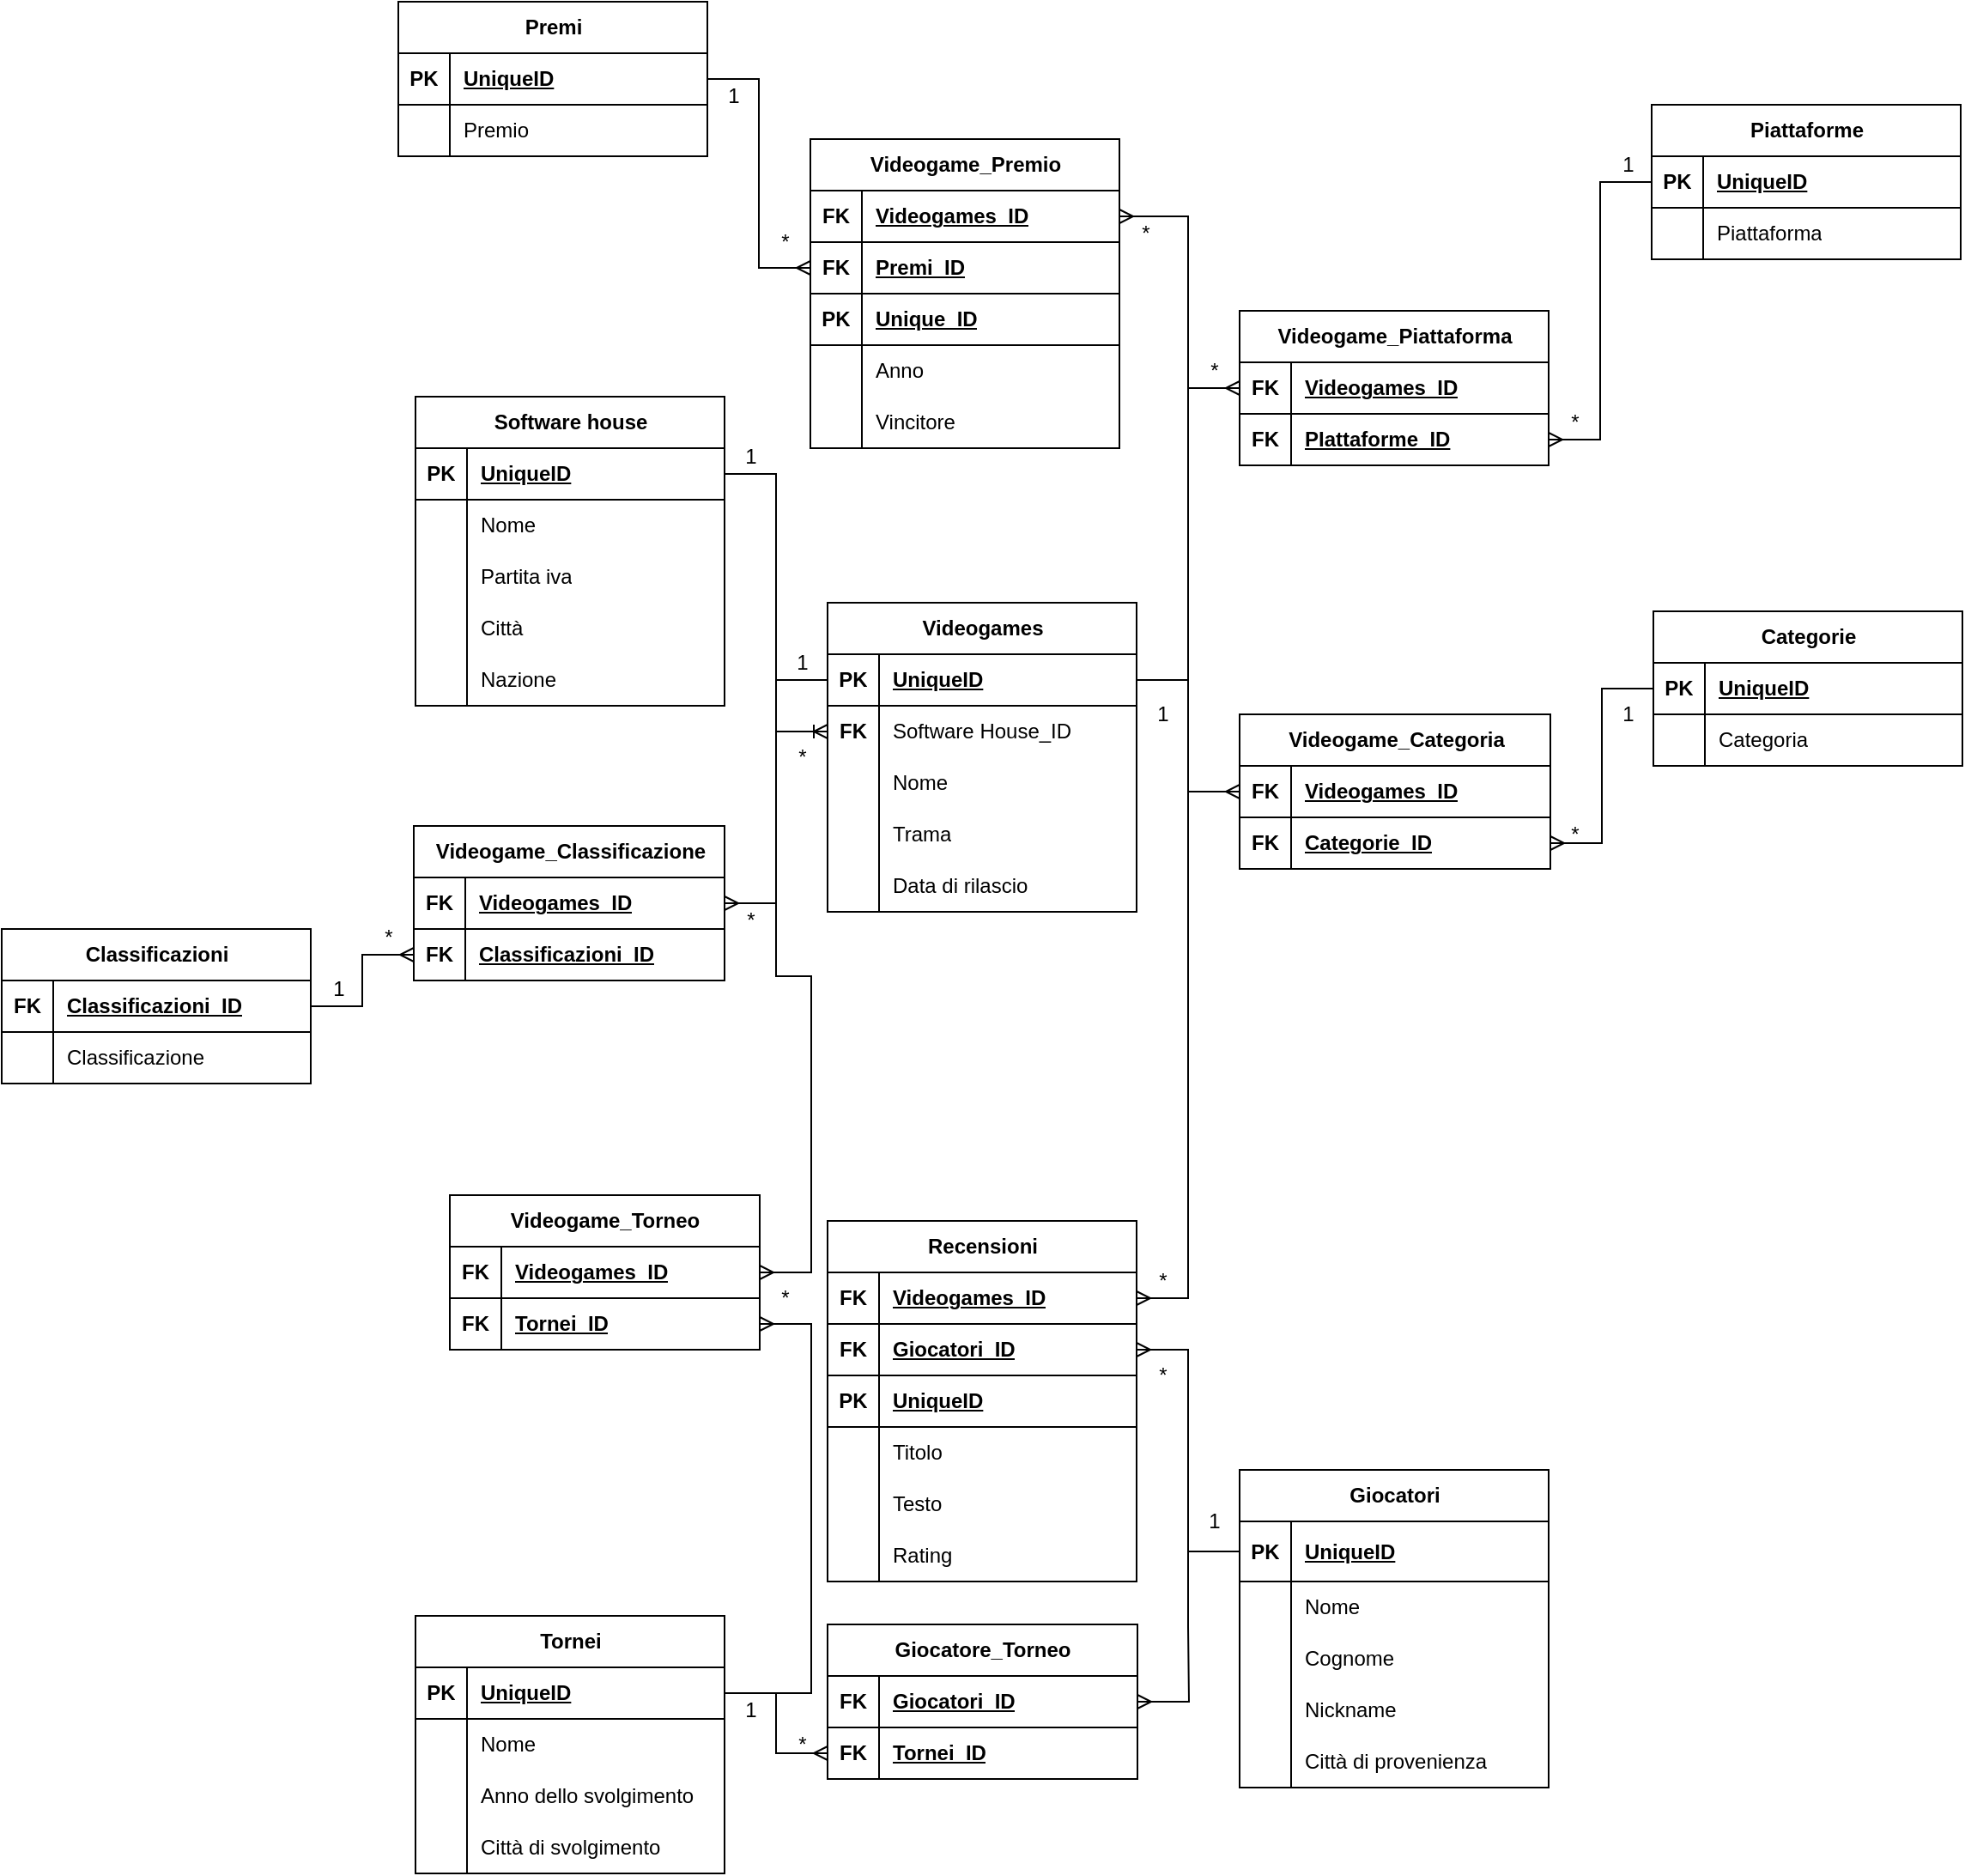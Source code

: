 <mxfile version="22.0.8" type="device">
  <diagram name="Pagina-1" id="Y4WGU20r4bkBJ6iSO50E">
    <mxGraphModel dx="1734" dy="1651" grid="1" gridSize="10" guides="1" tooltips="1" connect="1" arrows="1" fold="1" page="1" pageScale="1" pageWidth="827" pageHeight="1169" math="0" shadow="0">
      <root>
        <mxCell id="0" />
        <mxCell id="1" parent="0" />
        <mxCell id="6qP6dnACNg28GXLy090K-9" value="Videogames" style="shape=table;startSize=30;container=1;collapsible=1;childLayout=tableLayout;fixedRows=1;rowLines=0;fontStyle=1;align=center;resizeLast=1;html=1;" parent="1" vertex="1">
          <mxGeometry x="320" y="80" width="180" height="180" as="geometry" />
        </mxCell>
        <mxCell id="6qP6dnACNg28GXLy090K-10" value="" style="shape=tableRow;horizontal=0;startSize=0;swimlaneHead=0;swimlaneBody=0;fillColor=none;collapsible=0;dropTarget=0;points=[[0,0.5],[1,0.5]];portConstraint=eastwest;top=0;left=0;right=0;bottom=1;" parent="6qP6dnACNg28GXLy090K-9" vertex="1">
          <mxGeometry y="30" width="180" height="30" as="geometry" />
        </mxCell>
        <mxCell id="6qP6dnACNg28GXLy090K-11" value="PK" style="shape=partialRectangle;connectable=0;fillColor=none;top=0;left=0;bottom=0;right=0;fontStyle=1;overflow=hidden;whiteSpace=wrap;html=1;" parent="6qP6dnACNg28GXLy090K-10" vertex="1">
          <mxGeometry width="30" height="30" as="geometry">
            <mxRectangle width="30" height="30" as="alternateBounds" />
          </mxGeometry>
        </mxCell>
        <mxCell id="6qP6dnACNg28GXLy090K-12" value="UniqueID" style="shape=partialRectangle;connectable=0;fillColor=none;top=0;left=0;bottom=0;right=0;align=left;spacingLeft=6;fontStyle=5;overflow=hidden;whiteSpace=wrap;html=1;" parent="6qP6dnACNg28GXLy090K-10" vertex="1">
          <mxGeometry x="30" width="150" height="30" as="geometry">
            <mxRectangle width="150" height="30" as="alternateBounds" />
          </mxGeometry>
        </mxCell>
        <mxCell id="6qP6dnACNg28GXLy090K-216" style="shape=tableRow;horizontal=0;startSize=0;swimlaneHead=0;swimlaneBody=0;fillColor=none;collapsible=0;dropTarget=0;points=[[0,0.5],[1,0.5]];portConstraint=eastwest;top=0;left=0;right=0;bottom=0;" parent="6qP6dnACNg28GXLy090K-9" vertex="1">
          <mxGeometry y="60" width="180" height="30" as="geometry" />
        </mxCell>
        <mxCell id="6qP6dnACNg28GXLy090K-217" value="FK" style="shape=partialRectangle;connectable=0;fillColor=none;top=0;left=0;bottom=0;right=0;editable=1;overflow=hidden;whiteSpace=wrap;html=1;fontStyle=1" parent="6qP6dnACNg28GXLy090K-216" vertex="1">
          <mxGeometry width="30" height="30" as="geometry">
            <mxRectangle width="30" height="30" as="alternateBounds" />
          </mxGeometry>
        </mxCell>
        <mxCell id="6qP6dnACNg28GXLy090K-218" value="Software House_ID" style="shape=partialRectangle;connectable=0;fillColor=none;top=0;left=0;bottom=0;right=0;align=left;spacingLeft=6;overflow=hidden;whiteSpace=wrap;html=1;" parent="6qP6dnACNg28GXLy090K-216" vertex="1">
          <mxGeometry x="30" width="150" height="30" as="geometry">
            <mxRectangle width="150" height="30" as="alternateBounds" />
          </mxGeometry>
        </mxCell>
        <mxCell id="6qP6dnACNg28GXLy090K-13" value="" style="shape=tableRow;horizontal=0;startSize=0;swimlaneHead=0;swimlaneBody=0;fillColor=none;collapsible=0;dropTarget=0;points=[[0,0.5],[1,0.5]];portConstraint=eastwest;top=0;left=0;right=0;bottom=0;" parent="6qP6dnACNg28GXLy090K-9" vertex="1">
          <mxGeometry y="90" width="180" height="30" as="geometry" />
        </mxCell>
        <mxCell id="6qP6dnACNg28GXLy090K-14" value="" style="shape=partialRectangle;connectable=0;fillColor=none;top=0;left=0;bottom=0;right=0;editable=1;overflow=hidden;whiteSpace=wrap;html=1;" parent="6qP6dnACNg28GXLy090K-13" vertex="1">
          <mxGeometry width="30" height="30" as="geometry">
            <mxRectangle width="30" height="30" as="alternateBounds" />
          </mxGeometry>
        </mxCell>
        <mxCell id="6qP6dnACNg28GXLy090K-15" value="Nome" style="shape=partialRectangle;connectable=0;fillColor=none;top=0;left=0;bottom=0;right=0;align=left;spacingLeft=6;overflow=hidden;whiteSpace=wrap;html=1;" parent="6qP6dnACNg28GXLy090K-13" vertex="1">
          <mxGeometry x="30" width="150" height="30" as="geometry">
            <mxRectangle width="150" height="30" as="alternateBounds" />
          </mxGeometry>
        </mxCell>
        <mxCell id="6qP6dnACNg28GXLy090K-16" value="" style="shape=tableRow;horizontal=0;startSize=0;swimlaneHead=0;swimlaneBody=0;fillColor=none;collapsible=0;dropTarget=0;points=[[0,0.5],[1,0.5]];portConstraint=eastwest;top=0;left=0;right=0;bottom=0;" parent="6qP6dnACNg28GXLy090K-9" vertex="1">
          <mxGeometry y="120" width="180" height="30" as="geometry" />
        </mxCell>
        <mxCell id="6qP6dnACNg28GXLy090K-17" value="" style="shape=partialRectangle;connectable=0;fillColor=none;top=0;left=0;bottom=0;right=0;editable=1;overflow=hidden;whiteSpace=wrap;html=1;" parent="6qP6dnACNg28GXLy090K-16" vertex="1">
          <mxGeometry width="30" height="30" as="geometry">
            <mxRectangle width="30" height="30" as="alternateBounds" />
          </mxGeometry>
        </mxCell>
        <mxCell id="6qP6dnACNg28GXLy090K-18" value="Trama" style="shape=partialRectangle;connectable=0;fillColor=none;top=0;left=0;bottom=0;right=0;align=left;spacingLeft=6;overflow=hidden;whiteSpace=wrap;html=1;" parent="6qP6dnACNg28GXLy090K-16" vertex="1">
          <mxGeometry x="30" width="150" height="30" as="geometry">
            <mxRectangle width="150" height="30" as="alternateBounds" />
          </mxGeometry>
        </mxCell>
        <mxCell id="6qP6dnACNg28GXLy090K-19" value="" style="shape=tableRow;horizontal=0;startSize=0;swimlaneHead=0;swimlaneBody=0;fillColor=none;collapsible=0;dropTarget=0;points=[[0,0.5],[1,0.5]];portConstraint=eastwest;top=0;left=0;right=0;bottom=0;" parent="6qP6dnACNg28GXLy090K-9" vertex="1">
          <mxGeometry y="150" width="180" height="30" as="geometry" />
        </mxCell>
        <mxCell id="6qP6dnACNg28GXLy090K-20" value="" style="shape=partialRectangle;connectable=0;fillColor=none;top=0;left=0;bottom=0;right=0;editable=1;overflow=hidden;whiteSpace=wrap;html=1;" parent="6qP6dnACNg28GXLy090K-19" vertex="1">
          <mxGeometry width="30" height="30" as="geometry">
            <mxRectangle width="30" height="30" as="alternateBounds" />
          </mxGeometry>
        </mxCell>
        <mxCell id="6qP6dnACNg28GXLy090K-21" value="Data di rilascio" style="shape=partialRectangle;connectable=0;fillColor=none;top=0;left=0;bottom=0;right=0;align=left;spacingLeft=6;overflow=hidden;whiteSpace=wrap;html=1;" parent="6qP6dnACNg28GXLy090K-19" vertex="1">
          <mxGeometry x="30" width="150" height="30" as="geometry">
            <mxRectangle width="150" height="30" as="alternateBounds" />
          </mxGeometry>
        </mxCell>
        <mxCell id="6qP6dnACNg28GXLy090K-26" value="Software house" style="shape=table;startSize=30;container=1;collapsible=1;childLayout=tableLayout;fixedRows=1;rowLines=0;fontStyle=1;align=center;resizeLast=1;html=1;" parent="1" vertex="1">
          <mxGeometry x="80" y="-40" width="180" height="180" as="geometry" />
        </mxCell>
        <mxCell id="6qP6dnACNg28GXLy090K-27" value="" style="shape=tableRow;horizontal=0;startSize=0;swimlaneHead=0;swimlaneBody=0;fillColor=none;collapsible=0;dropTarget=0;points=[[0,0.5],[1,0.5]];portConstraint=eastwest;top=0;left=0;right=0;bottom=1;" parent="6qP6dnACNg28GXLy090K-26" vertex="1">
          <mxGeometry y="30" width="180" height="30" as="geometry" />
        </mxCell>
        <mxCell id="6qP6dnACNg28GXLy090K-28" value="PK" style="shape=partialRectangle;connectable=0;fillColor=none;top=0;left=0;bottom=0;right=0;fontStyle=1;overflow=hidden;whiteSpace=wrap;html=1;" parent="6qP6dnACNg28GXLy090K-27" vertex="1">
          <mxGeometry width="30" height="30" as="geometry">
            <mxRectangle width="30" height="30" as="alternateBounds" />
          </mxGeometry>
        </mxCell>
        <mxCell id="6qP6dnACNg28GXLy090K-29" value="UniqueID" style="shape=partialRectangle;connectable=0;fillColor=none;top=0;left=0;bottom=0;right=0;align=left;spacingLeft=6;fontStyle=5;overflow=hidden;whiteSpace=wrap;html=1;" parent="6qP6dnACNg28GXLy090K-27" vertex="1">
          <mxGeometry x="30" width="150" height="30" as="geometry">
            <mxRectangle width="150" height="30" as="alternateBounds" />
          </mxGeometry>
        </mxCell>
        <mxCell id="6qP6dnACNg28GXLy090K-30" value="" style="shape=tableRow;horizontal=0;startSize=0;swimlaneHead=0;swimlaneBody=0;fillColor=none;collapsible=0;dropTarget=0;points=[[0,0.5],[1,0.5]];portConstraint=eastwest;top=0;left=0;right=0;bottom=0;" parent="6qP6dnACNg28GXLy090K-26" vertex="1">
          <mxGeometry y="60" width="180" height="30" as="geometry" />
        </mxCell>
        <mxCell id="6qP6dnACNg28GXLy090K-31" value="" style="shape=partialRectangle;connectable=0;fillColor=none;top=0;left=0;bottom=0;right=0;editable=1;overflow=hidden;whiteSpace=wrap;html=1;" parent="6qP6dnACNg28GXLy090K-30" vertex="1">
          <mxGeometry width="30" height="30" as="geometry">
            <mxRectangle width="30" height="30" as="alternateBounds" />
          </mxGeometry>
        </mxCell>
        <mxCell id="6qP6dnACNg28GXLy090K-32" value="Nome" style="shape=partialRectangle;connectable=0;fillColor=none;top=0;left=0;bottom=0;right=0;align=left;spacingLeft=6;overflow=hidden;whiteSpace=wrap;html=1;" parent="6qP6dnACNg28GXLy090K-30" vertex="1">
          <mxGeometry x="30" width="150" height="30" as="geometry">
            <mxRectangle width="150" height="30" as="alternateBounds" />
          </mxGeometry>
        </mxCell>
        <mxCell id="6qP6dnACNg28GXLy090K-33" value="" style="shape=tableRow;horizontal=0;startSize=0;swimlaneHead=0;swimlaneBody=0;fillColor=none;collapsible=0;dropTarget=0;points=[[0,0.5],[1,0.5]];portConstraint=eastwest;top=0;left=0;right=0;bottom=0;" parent="6qP6dnACNg28GXLy090K-26" vertex="1">
          <mxGeometry y="90" width="180" height="30" as="geometry" />
        </mxCell>
        <mxCell id="6qP6dnACNg28GXLy090K-34" value="" style="shape=partialRectangle;connectable=0;fillColor=none;top=0;left=0;bottom=0;right=0;editable=1;overflow=hidden;whiteSpace=wrap;html=1;" parent="6qP6dnACNg28GXLy090K-33" vertex="1">
          <mxGeometry width="30" height="30" as="geometry">
            <mxRectangle width="30" height="30" as="alternateBounds" />
          </mxGeometry>
        </mxCell>
        <mxCell id="6qP6dnACNg28GXLy090K-35" value="Partita iva" style="shape=partialRectangle;connectable=0;fillColor=none;top=0;left=0;bottom=0;right=0;align=left;spacingLeft=6;overflow=hidden;whiteSpace=wrap;html=1;" parent="6qP6dnACNg28GXLy090K-33" vertex="1">
          <mxGeometry x="30" width="150" height="30" as="geometry">
            <mxRectangle width="150" height="30" as="alternateBounds" />
          </mxGeometry>
        </mxCell>
        <mxCell id="6qP6dnACNg28GXLy090K-36" value="" style="shape=tableRow;horizontal=0;startSize=0;swimlaneHead=0;swimlaneBody=0;fillColor=none;collapsible=0;dropTarget=0;points=[[0,0.5],[1,0.5]];portConstraint=eastwest;top=0;left=0;right=0;bottom=0;" parent="6qP6dnACNg28GXLy090K-26" vertex="1">
          <mxGeometry y="120" width="180" height="30" as="geometry" />
        </mxCell>
        <mxCell id="6qP6dnACNg28GXLy090K-37" value="" style="shape=partialRectangle;connectable=0;fillColor=none;top=0;left=0;bottom=0;right=0;editable=1;overflow=hidden;whiteSpace=wrap;html=1;" parent="6qP6dnACNg28GXLy090K-36" vertex="1">
          <mxGeometry width="30" height="30" as="geometry">
            <mxRectangle width="30" height="30" as="alternateBounds" />
          </mxGeometry>
        </mxCell>
        <mxCell id="6qP6dnACNg28GXLy090K-38" value="Città" style="shape=partialRectangle;connectable=0;fillColor=none;top=0;left=0;bottom=0;right=0;align=left;spacingLeft=6;overflow=hidden;whiteSpace=wrap;html=1;" parent="6qP6dnACNg28GXLy090K-36" vertex="1">
          <mxGeometry x="30" width="150" height="30" as="geometry">
            <mxRectangle width="150" height="30" as="alternateBounds" />
          </mxGeometry>
        </mxCell>
        <mxCell id="6qP6dnACNg28GXLy090K-39" style="shape=tableRow;horizontal=0;startSize=0;swimlaneHead=0;swimlaneBody=0;fillColor=none;collapsible=0;dropTarget=0;points=[[0,0.5],[1,0.5]];portConstraint=eastwest;top=0;left=0;right=0;bottom=0;" parent="6qP6dnACNg28GXLy090K-26" vertex="1">
          <mxGeometry y="150" width="180" height="30" as="geometry" />
        </mxCell>
        <mxCell id="6qP6dnACNg28GXLy090K-40" style="shape=partialRectangle;connectable=0;fillColor=none;top=0;left=0;bottom=0;right=0;editable=1;overflow=hidden;whiteSpace=wrap;html=1;" parent="6qP6dnACNg28GXLy090K-39" vertex="1">
          <mxGeometry width="30" height="30" as="geometry">
            <mxRectangle width="30" height="30" as="alternateBounds" />
          </mxGeometry>
        </mxCell>
        <mxCell id="6qP6dnACNg28GXLy090K-41" value="Nazione" style="shape=partialRectangle;connectable=0;fillColor=none;top=0;left=0;bottom=0;right=0;align=left;spacingLeft=6;overflow=hidden;whiteSpace=wrap;html=1;" parent="6qP6dnACNg28GXLy090K-39" vertex="1">
          <mxGeometry x="30" width="150" height="30" as="geometry">
            <mxRectangle width="150" height="30" as="alternateBounds" />
          </mxGeometry>
        </mxCell>
        <mxCell id="6qP6dnACNg28GXLy090K-46" value="Piattaforme" style="shape=table;startSize=30;container=1;collapsible=1;childLayout=tableLayout;fixedRows=1;rowLines=0;fontStyle=1;align=center;resizeLast=1;html=1;" parent="1" vertex="1">
          <mxGeometry x="800" y="-210" width="180" height="90" as="geometry" />
        </mxCell>
        <mxCell id="6qP6dnACNg28GXLy090K-47" value="" style="shape=tableRow;horizontal=0;startSize=0;swimlaneHead=0;swimlaneBody=0;fillColor=none;collapsible=0;dropTarget=0;points=[[0,0.5],[1,0.5]];portConstraint=eastwest;top=0;left=0;right=0;bottom=1;" parent="6qP6dnACNg28GXLy090K-46" vertex="1">
          <mxGeometry y="30" width="180" height="30" as="geometry" />
        </mxCell>
        <mxCell id="6qP6dnACNg28GXLy090K-48" value="PK" style="shape=partialRectangle;connectable=0;fillColor=none;top=0;left=0;bottom=0;right=0;fontStyle=1;overflow=hidden;whiteSpace=wrap;html=1;" parent="6qP6dnACNg28GXLy090K-47" vertex="1">
          <mxGeometry width="30" height="30" as="geometry">
            <mxRectangle width="30" height="30" as="alternateBounds" />
          </mxGeometry>
        </mxCell>
        <mxCell id="6qP6dnACNg28GXLy090K-49" value="UniqueID" style="shape=partialRectangle;connectable=0;fillColor=none;top=0;left=0;bottom=0;right=0;align=left;spacingLeft=6;fontStyle=5;overflow=hidden;whiteSpace=wrap;html=1;" parent="6qP6dnACNg28GXLy090K-47" vertex="1">
          <mxGeometry x="30" width="150" height="30" as="geometry">
            <mxRectangle width="150" height="30" as="alternateBounds" />
          </mxGeometry>
        </mxCell>
        <mxCell id="6qP6dnACNg28GXLy090K-50" value="" style="shape=tableRow;horizontal=0;startSize=0;swimlaneHead=0;swimlaneBody=0;fillColor=none;collapsible=0;dropTarget=0;points=[[0,0.5],[1,0.5]];portConstraint=eastwest;top=0;left=0;right=0;bottom=0;" parent="6qP6dnACNg28GXLy090K-46" vertex="1">
          <mxGeometry y="60" width="180" height="30" as="geometry" />
        </mxCell>
        <mxCell id="6qP6dnACNg28GXLy090K-51" value="" style="shape=partialRectangle;connectable=0;fillColor=none;top=0;left=0;bottom=0;right=0;editable=1;overflow=hidden;whiteSpace=wrap;html=1;" parent="6qP6dnACNg28GXLy090K-50" vertex="1">
          <mxGeometry width="30" height="30" as="geometry">
            <mxRectangle width="30" height="30" as="alternateBounds" />
          </mxGeometry>
        </mxCell>
        <mxCell id="6qP6dnACNg28GXLy090K-52" value="Piattaforma" style="shape=partialRectangle;connectable=0;fillColor=none;top=0;left=0;bottom=0;right=0;align=left;spacingLeft=6;overflow=hidden;whiteSpace=wrap;html=1;" parent="6qP6dnACNg28GXLy090K-50" vertex="1">
          <mxGeometry x="30" width="150" height="30" as="geometry">
            <mxRectangle width="150" height="30" as="alternateBounds" />
          </mxGeometry>
        </mxCell>
        <mxCell id="6qP6dnACNg28GXLy090K-71" value="Categorie" style="shape=table;startSize=30;container=1;collapsible=1;childLayout=tableLayout;fixedRows=1;rowLines=0;fontStyle=1;align=center;resizeLast=1;html=1;" parent="1" vertex="1">
          <mxGeometry x="801" y="85" width="180" height="90" as="geometry" />
        </mxCell>
        <mxCell id="6qP6dnACNg28GXLy090K-72" value="" style="shape=tableRow;horizontal=0;startSize=0;swimlaneHead=0;swimlaneBody=0;fillColor=none;collapsible=0;dropTarget=0;points=[[0,0.5],[1,0.5]];portConstraint=eastwest;top=0;left=0;right=0;bottom=1;" parent="6qP6dnACNg28GXLy090K-71" vertex="1">
          <mxGeometry y="30" width="180" height="30" as="geometry" />
        </mxCell>
        <mxCell id="6qP6dnACNg28GXLy090K-73" value="PK" style="shape=partialRectangle;connectable=0;fillColor=none;top=0;left=0;bottom=0;right=0;fontStyle=1;overflow=hidden;whiteSpace=wrap;html=1;" parent="6qP6dnACNg28GXLy090K-72" vertex="1">
          <mxGeometry width="30" height="30" as="geometry">
            <mxRectangle width="30" height="30" as="alternateBounds" />
          </mxGeometry>
        </mxCell>
        <mxCell id="6qP6dnACNg28GXLy090K-74" value="UniqueID" style="shape=partialRectangle;connectable=0;fillColor=none;top=0;left=0;bottom=0;right=0;align=left;spacingLeft=6;fontStyle=5;overflow=hidden;whiteSpace=wrap;html=1;" parent="6qP6dnACNg28GXLy090K-72" vertex="1">
          <mxGeometry x="30" width="150" height="30" as="geometry">
            <mxRectangle width="150" height="30" as="alternateBounds" />
          </mxGeometry>
        </mxCell>
        <mxCell id="6qP6dnACNg28GXLy090K-75" value="" style="shape=tableRow;horizontal=0;startSize=0;swimlaneHead=0;swimlaneBody=0;fillColor=none;collapsible=0;dropTarget=0;points=[[0,0.5],[1,0.5]];portConstraint=eastwest;top=0;left=0;right=0;bottom=0;" parent="6qP6dnACNg28GXLy090K-71" vertex="1">
          <mxGeometry y="60" width="180" height="30" as="geometry" />
        </mxCell>
        <mxCell id="6qP6dnACNg28GXLy090K-76" value="" style="shape=partialRectangle;connectable=0;fillColor=none;top=0;left=0;bottom=0;right=0;editable=1;overflow=hidden;whiteSpace=wrap;html=1;fontStyle=1" parent="6qP6dnACNg28GXLy090K-75" vertex="1">
          <mxGeometry width="30" height="30" as="geometry">
            <mxRectangle width="30" height="30" as="alternateBounds" />
          </mxGeometry>
        </mxCell>
        <mxCell id="6qP6dnACNg28GXLy090K-77" value="Categoria" style="shape=partialRectangle;connectable=0;fillColor=none;top=0;left=0;bottom=0;right=0;align=left;spacingLeft=6;overflow=hidden;whiteSpace=wrap;html=1;" parent="6qP6dnACNg28GXLy090K-75" vertex="1">
          <mxGeometry x="30" width="150" height="30" as="geometry">
            <mxRectangle width="150" height="30" as="alternateBounds" />
          </mxGeometry>
        </mxCell>
        <mxCell id="6qP6dnACNg28GXLy090K-121" value="Giocatori" style="shape=table;startSize=30;container=1;collapsible=1;childLayout=tableLayout;fixedRows=1;rowLines=0;fontStyle=1;align=center;resizeLast=1;html=1;" parent="1" vertex="1">
          <mxGeometry x="560" y="585" width="180" height="185" as="geometry" />
        </mxCell>
        <mxCell id="6qP6dnACNg28GXLy090K-122" value="" style="shape=tableRow;horizontal=0;startSize=0;swimlaneHead=0;swimlaneBody=0;fillColor=none;collapsible=0;dropTarget=0;points=[[0,0.5],[1,0.5]];portConstraint=eastwest;top=0;left=0;right=0;bottom=1;" parent="6qP6dnACNg28GXLy090K-121" vertex="1">
          <mxGeometry y="30" width="180" height="35" as="geometry" />
        </mxCell>
        <mxCell id="6qP6dnACNg28GXLy090K-123" value="PK" style="shape=partialRectangle;connectable=0;fillColor=none;top=0;left=0;bottom=0;right=0;fontStyle=1;overflow=hidden;whiteSpace=wrap;html=1;" parent="6qP6dnACNg28GXLy090K-122" vertex="1">
          <mxGeometry width="30" height="35" as="geometry">
            <mxRectangle width="30" height="35" as="alternateBounds" />
          </mxGeometry>
        </mxCell>
        <mxCell id="6qP6dnACNg28GXLy090K-124" value="UniqueID" style="shape=partialRectangle;connectable=0;fillColor=none;top=0;left=0;bottom=0;right=0;align=left;spacingLeft=6;fontStyle=5;overflow=hidden;whiteSpace=wrap;html=1;" parent="6qP6dnACNg28GXLy090K-122" vertex="1">
          <mxGeometry x="30" width="150" height="35" as="geometry">
            <mxRectangle width="150" height="35" as="alternateBounds" />
          </mxGeometry>
        </mxCell>
        <mxCell id="6qP6dnACNg28GXLy090K-125" value="" style="shape=tableRow;horizontal=0;startSize=0;swimlaneHead=0;swimlaneBody=0;fillColor=none;collapsible=0;dropTarget=0;points=[[0,0.5],[1,0.5]];portConstraint=eastwest;top=0;left=0;right=0;bottom=0;" parent="6qP6dnACNg28GXLy090K-121" vertex="1">
          <mxGeometry y="65" width="180" height="30" as="geometry" />
        </mxCell>
        <mxCell id="6qP6dnACNg28GXLy090K-126" value="" style="shape=partialRectangle;connectable=0;fillColor=none;top=0;left=0;bottom=0;right=0;editable=1;overflow=hidden;whiteSpace=wrap;html=1;" parent="6qP6dnACNg28GXLy090K-125" vertex="1">
          <mxGeometry width="30" height="30" as="geometry">
            <mxRectangle width="30" height="30" as="alternateBounds" />
          </mxGeometry>
        </mxCell>
        <mxCell id="6qP6dnACNg28GXLy090K-127" value="Nome" style="shape=partialRectangle;connectable=0;fillColor=none;top=0;left=0;bottom=0;right=0;align=left;spacingLeft=6;overflow=hidden;whiteSpace=wrap;html=1;" parent="6qP6dnACNg28GXLy090K-125" vertex="1">
          <mxGeometry x="30" width="150" height="30" as="geometry">
            <mxRectangle width="150" height="30" as="alternateBounds" />
          </mxGeometry>
        </mxCell>
        <mxCell id="6qP6dnACNg28GXLy090K-128" value="" style="shape=tableRow;horizontal=0;startSize=0;swimlaneHead=0;swimlaneBody=0;fillColor=none;collapsible=0;dropTarget=0;points=[[0,0.5],[1,0.5]];portConstraint=eastwest;top=0;left=0;right=0;bottom=0;" parent="6qP6dnACNg28GXLy090K-121" vertex="1">
          <mxGeometry y="95" width="180" height="30" as="geometry" />
        </mxCell>
        <mxCell id="6qP6dnACNg28GXLy090K-129" value="" style="shape=partialRectangle;connectable=0;fillColor=none;top=0;left=0;bottom=0;right=0;editable=1;overflow=hidden;whiteSpace=wrap;html=1;" parent="6qP6dnACNg28GXLy090K-128" vertex="1">
          <mxGeometry width="30" height="30" as="geometry">
            <mxRectangle width="30" height="30" as="alternateBounds" />
          </mxGeometry>
        </mxCell>
        <mxCell id="6qP6dnACNg28GXLy090K-130" value="Cognome" style="shape=partialRectangle;connectable=0;fillColor=none;top=0;left=0;bottom=0;right=0;align=left;spacingLeft=6;overflow=hidden;whiteSpace=wrap;html=1;" parent="6qP6dnACNg28GXLy090K-128" vertex="1">
          <mxGeometry x="30" width="150" height="30" as="geometry">
            <mxRectangle width="150" height="30" as="alternateBounds" />
          </mxGeometry>
        </mxCell>
        <mxCell id="6qP6dnACNg28GXLy090K-131" value="" style="shape=tableRow;horizontal=0;startSize=0;swimlaneHead=0;swimlaneBody=0;fillColor=none;collapsible=0;dropTarget=0;points=[[0,0.5],[1,0.5]];portConstraint=eastwest;top=0;left=0;right=0;bottom=0;" parent="6qP6dnACNg28GXLy090K-121" vertex="1">
          <mxGeometry y="125" width="180" height="30" as="geometry" />
        </mxCell>
        <mxCell id="6qP6dnACNg28GXLy090K-132" value="" style="shape=partialRectangle;connectable=0;fillColor=none;top=0;left=0;bottom=0;right=0;editable=1;overflow=hidden;whiteSpace=wrap;html=1;" parent="6qP6dnACNg28GXLy090K-131" vertex="1">
          <mxGeometry width="30" height="30" as="geometry">
            <mxRectangle width="30" height="30" as="alternateBounds" />
          </mxGeometry>
        </mxCell>
        <mxCell id="6qP6dnACNg28GXLy090K-133" value="Nickname" style="shape=partialRectangle;connectable=0;fillColor=none;top=0;left=0;bottom=0;right=0;align=left;spacingLeft=6;overflow=hidden;whiteSpace=wrap;html=1;" parent="6qP6dnACNg28GXLy090K-131" vertex="1">
          <mxGeometry x="30" width="150" height="30" as="geometry">
            <mxRectangle width="150" height="30" as="alternateBounds" />
          </mxGeometry>
        </mxCell>
        <mxCell id="6qP6dnACNg28GXLy090K-134" style="shape=tableRow;horizontal=0;startSize=0;swimlaneHead=0;swimlaneBody=0;fillColor=none;collapsible=0;dropTarget=0;points=[[0,0.5],[1,0.5]];portConstraint=eastwest;top=0;left=0;right=0;bottom=0;" parent="6qP6dnACNg28GXLy090K-121" vertex="1">
          <mxGeometry y="155" width="180" height="30" as="geometry" />
        </mxCell>
        <mxCell id="6qP6dnACNg28GXLy090K-135" style="shape=partialRectangle;connectable=0;fillColor=none;top=0;left=0;bottom=0;right=0;editable=1;overflow=hidden;whiteSpace=wrap;html=1;" parent="6qP6dnACNg28GXLy090K-134" vertex="1">
          <mxGeometry width="30" height="30" as="geometry">
            <mxRectangle width="30" height="30" as="alternateBounds" />
          </mxGeometry>
        </mxCell>
        <mxCell id="6qP6dnACNg28GXLy090K-136" value="Città di provenienza" style="shape=partialRectangle;connectable=0;fillColor=none;top=0;left=0;bottom=0;right=0;align=left;spacingLeft=6;overflow=hidden;whiteSpace=wrap;html=1;" parent="6qP6dnACNg28GXLy090K-134" vertex="1">
          <mxGeometry x="30" width="150" height="30" as="geometry">
            <mxRectangle width="150" height="30" as="alternateBounds" />
          </mxGeometry>
        </mxCell>
        <mxCell id="6qP6dnACNg28GXLy090K-143" value="Tornei" style="shape=table;startSize=30;container=1;collapsible=1;childLayout=tableLayout;fixedRows=1;rowLines=0;fontStyle=1;align=center;resizeLast=1;html=1;" parent="1" vertex="1">
          <mxGeometry x="80" y="670" width="180" height="150" as="geometry" />
        </mxCell>
        <mxCell id="6qP6dnACNg28GXLy090K-144" value="" style="shape=tableRow;horizontal=0;startSize=0;swimlaneHead=0;swimlaneBody=0;fillColor=none;collapsible=0;dropTarget=0;points=[[0,0.5],[1,0.5]];portConstraint=eastwest;top=0;left=0;right=0;bottom=1;" parent="6qP6dnACNg28GXLy090K-143" vertex="1">
          <mxGeometry y="30" width="180" height="30" as="geometry" />
        </mxCell>
        <mxCell id="6qP6dnACNg28GXLy090K-145" value="PK" style="shape=partialRectangle;connectable=0;fillColor=none;top=0;left=0;bottom=0;right=0;fontStyle=1;overflow=hidden;whiteSpace=wrap;html=1;" parent="6qP6dnACNg28GXLy090K-144" vertex="1">
          <mxGeometry width="30" height="30" as="geometry">
            <mxRectangle width="30" height="30" as="alternateBounds" />
          </mxGeometry>
        </mxCell>
        <mxCell id="6qP6dnACNg28GXLy090K-146" value="UniqueID" style="shape=partialRectangle;connectable=0;fillColor=none;top=0;left=0;bottom=0;right=0;align=left;spacingLeft=6;fontStyle=5;overflow=hidden;whiteSpace=wrap;html=1;" parent="6qP6dnACNg28GXLy090K-144" vertex="1">
          <mxGeometry x="30" width="150" height="30" as="geometry">
            <mxRectangle width="150" height="30" as="alternateBounds" />
          </mxGeometry>
        </mxCell>
        <mxCell id="6qP6dnACNg28GXLy090K-147" value="" style="shape=tableRow;horizontal=0;startSize=0;swimlaneHead=0;swimlaneBody=0;fillColor=none;collapsible=0;dropTarget=0;points=[[0,0.5],[1,0.5]];portConstraint=eastwest;top=0;left=0;right=0;bottom=0;" parent="6qP6dnACNg28GXLy090K-143" vertex="1">
          <mxGeometry y="60" width="180" height="30" as="geometry" />
        </mxCell>
        <mxCell id="6qP6dnACNg28GXLy090K-148" value="" style="shape=partialRectangle;connectable=0;fillColor=none;top=0;left=0;bottom=0;right=0;editable=1;overflow=hidden;whiteSpace=wrap;html=1;" parent="6qP6dnACNg28GXLy090K-147" vertex="1">
          <mxGeometry width="30" height="30" as="geometry">
            <mxRectangle width="30" height="30" as="alternateBounds" />
          </mxGeometry>
        </mxCell>
        <mxCell id="6qP6dnACNg28GXLy090K-149" value="Nome" style="shape=partialRectangle;connectable=0;fillColor=none;top=0;left=0;bottom=0;right=0;align=left;spacingLeft=6;overflow=hidden;whiteSpace=wrap;html=1;" parent="6qP6dnACNg28GXLy090K-147" vertex="1">
          <mxGeometry x="30" width="150" height="30" as="geometry">
            <mxRectangle width="150" height="30" as="alternateBounds" />
          </mxGeometry>
        </mxCell>
        <mxCell id="6qP6dnACNg28GXLy090K-150" value="" style="shape=tableRow;horizontal=0;startSize=0;swimlaneHead=0;swimlaneBody=0;fillColor=none;collapsible=0;dropTarget=0;points=[[0,0.5],[1,0.5]];portConstraint=eastwest;top=0;left=0;right=0;bottom=0;" parent="6qP6dnACNg28GXLy090K-143" vertex="1">
          <mxGeometry y="90" width="180" height="30" as="geometry" />
        </mxCell>
        <mxCell id="6qP6dnACNg28GXLy090K-151" value="" style="shape=partialRectangle;connectable=0;fillColor=none;top=0;left=0;bottom=0;right=0;editable=1;overflow=hidden;whiteSpace=wrap;html=1;" parent="6qP6dnACNg28GXLy090K-150" vertex="1">
          <mxGeometry width="30" height="30" as="geometry">
            <mxRectangle width="30" height="30" as="alternateBounds" />
          </mxGeometry>
        </mxCell>
        <mxCell id="6qP6dnACNg28GXLy090K-152" value="Anno dello svolgimento" style="shape=partialRectangle;connectable=0;fillColor=none;top=0;left=0;bottom=0;right=0;align=left;spacingLeft=6;overflow=hidden;whiteSpace=wrap;html=1;" parent="6qP6dnACNg28GXLy090K-150" vertex="1">
          <mxGeometry x="30" width="150" height="30" as="geometry">
            <mxRectangle width="150" height="30" as="alternateBounds" />
          </mxGeometry>
        </mxCell>
        <mxCell id="6qP6dnACNg28GXLy090K-153" value="" style="shape=tableRow;horizontal=0;startSize=0;swimlaneHead=0;swimlaneBody=0;fillColor=none;collapsible=0;dropTarget=0;points=[[0,0.5],[1,0.5]];portConstraint=eastwest;top=0;left=0;right=0;bottom=0;" parent="6qP6dnACNg28GXLy090K-143" vertex="1">
          <mxGeometry y="120" width="180" height="30" as="geometry" />
        </mxCell>
        <mxCell id="6qP6dnACNg28GXLy090K-154" value="" style="shape=partialRectangle;connectable=0;fillColor=none;top=0;left=0;bottom=0;right=0;editable=1;overflow=hidden;whiteSpace=wrap;html=1;" parent="6qP6dnACNg28GXLy090K-153" vertex="1">
          <mxGeometry width="30" height="30" as="geometry">
            <mxRectangle width="30" height="30" as="alternateBounds" />
          </mxGeometry>
        </mxCell>
        <mxCell id="6qP6dnACNg28GXLy090K-155" value="Città di svolgimento" style="shape=partialRectangle;connectable=0;fillColor=none;top=0;left=0;bottom=0;right=0;align=left;spacingLeft=6;overflow=hidden;whiteSpace=wrap;html=1;" parent="6qP6dnACNg28GXLy090K-153" vertex="1">
          <mxGeometry x="30" width="150" height="30" as="geometry">
            <mxRectangle width="150" height="30" as="alternateBounds" />
          </mxGeometry>
        </mxCell>
        <mxCell id="6qP6dnACNg28GXLy090K-187" value="Premi" style="shape=table;startSize=30;container=1;collapsible=1;childLayout=tableLayout;fixedRows=1;rowLines=0;fontStyle=1;align=center;resizeLast=1;html=1;" parent="1" vertex="1">
          <mxGeometry x="70" y="-270" width="180" height="90" as="geometry" />
        </mxCell>
        <mxCell id="6qP6dnACNg28GXLy090K-188" value="" style="shape=tableRow;horizontal=0;startSize=0;swimlaneHead=0;swimlaneBody=0;fillColor=none;collapsible=0;dropTarget=0;points=[[0,0.5],[1,0.5]];portConstraint=eastwest;top=0;left=0;right=0;bottom=1;" parent="6qP6dnACNg28GXLy090K-187" vertex="1">
          <mxGeometry y="30" width="180" height="30" as="geometry" />
        </mxCell>
        <mxCell id="6qP6dnACNg28GXLy090K-189" value="PK" style="shape=partialRectangle;connectable=0;fillColor=none;top=0;left=0;bottom=0;right=0;fontStyle=1;overflow=hidden;whiteSpace=wrap;html=1;" parent="6qP6dnACNg28GXLy090K-188" vertex="1">
          <mxGeometry width="30" height="30" as="geometry">
            <mxRectangle width="30" height="30" as="alternateBounds" />
          </mxGeometry>
        </mxCell>
        <mxCell id="6qP6dnACNg28GXLy090K-190" value="UniqueID" style="shape=partialRectangle;connectable=0;fillColor=none;top=0;left=0;bottom=0;right=0;align=left;spacingLeft=6;fontStyle=5;overflow=hidden;whiteSpace=wrap;html=1;" parent="6qP6dnACNg28GXLy090K-188" vertex="1">
          <mxGeometry x="30" width="150" height="30" as="geometry">
            <mxRectangle width="150" height="30" as="alternateBounds" />
          </mxGeometry>
        </mxCell>
        <mxCell id="6qP6dnACNg28GXLy090K-191" value="" style="shape=tableRow;horizontal=0;startSize=0;swimlaneHead=0;swimlaneBody=0;fillColor=none;collapsible=0;dropTarget=0;points=[[0,0.5],[1,0.5]];portConstraint=eastwest;top=0;left=0;right=0;bottom=0;" parent="6qP6dnACNg28GXLy090K-187" vertex="1">
          <mxGeometry y="60" width="180" height="30" as="geometry" />
        </mxCell>
        <mxCell id="6qP6dnACNg28GXLy090K-192" value="" style="shape=partialRectangle;connectable=0;fillColor=none;top=0;left=0;bottom=0;right=0;editable=1;overflow=hidden;whiteSpace=wrap;html=1;" parent="6qP6dnACNg28GXLy090K-191" vertex="1">
          <mxGeometry width="30" height="30" as="geometry">
            <mxRectangle width="30" height="30" as="alternateBounds" />
          </mxGeometry>
        </mxCell>
        <mxCell id="6qP6dnACNg28GXLy090K-193" value="Premio" style="shape=partialRectangle;connectable=0;fillColor=none;top=0;left=0;bottom=0;right=0;align=left;spacingLeft=6;overflow=hidden;whiteSpace=wrap;html=1;" parent="6qP6dnACNg28GXLy090K-191" vertex="1">
          <mxGeometry x="30" width="150" height="30" as="geometry">
            <mxRectangle width="150" height="30" as="alternateBounds" />
          </mxGeometry>
        </mxCell>
        <mxCell id="6qP6dnACNg28GXLy090K-206" value="" style="edgeStyle=entityRelationEdgeStyle;fontSize=12;html=1;endArrow=ERoneToMany;rounded=0;entryX=0;entryY=0.5;entryDx=0;entryDy=0;fontStyle=1;verticalAlign=top;" parent="1" source="6qP6dnACNg28GXLy090K-27" target="6qP6dnACNg28GXLy090K-216" edge="1">
          <mxGeometry width="100" height="100" relative="1" as="geometry">
            <mxPoint x="400" y="470" as="sourcePoint" />
            <mxPoint x="530" y="170" as="targetPoint" />
          </mxGeometry>
        </mxCell>
        <mxCell id="6qP6dnACNg28GXLy090K-221" value="1" style="text;html=1;align=center;verticalAlign=middle;resizable=0;points=[];autosize=1;strokeColor=none;fillColor=none;" parent="1" vertex="1">
          <mxGeometry x="260" y="-20" width="30" height="30" as="geometry" />
        </mxCell>
        <mxCell id="6qP6dnACNg28GXLy090K-222" value="*" style="text;html=1;align=center;verticalAlign=middle;resizable=0;points=[];autosize=1;strokeColor=none;fillColor=none;" parent="1" vertex="1">
          <mxGeometry x="290" y="155" width="30" height="30" as="geometry" />
        </mxCell>
        <mxCell id="6qP6dnACNg28GXLy090K-294" value="Recensioni" style="shape=table;startSize=30;container=1;collapsible=1;childLayout=tableLayout;fixedRows=1;rowLines=0;fontStyle=1;align=center;resizeLast=1;html=1;" parent="1" vertex="1">
          <mxGeometry x="320" y="440" width="180" height="210" as="geometry" />
        </mxCell>
        <mxCell id="6qP6dnACNg28GXLy090K-295" value="" style="shape=tableRow;horizontal=0;startSize=0;swimlaneHead=0;swimlaneBody=0;fillColor=none;collapsible=0;dropTarget=0;points=[[0,0.5],[1,0.5]];portConstraint=eastwest;top=0;left=0;right=0;bottom=1;" parent="6qP6dnACNg28GXLy090K-294" vertex="1">
          <mxGeometry y="30" width="180" height="30" as="geometry" />
        </mxCell>
        <mxCell id="6qP6dnACNg28GXLy090K-296" value="FK" style="shape=partialRectangle;connectable=0;fillColor=none;top=0;left=0;bottom=0;right=0;fontStyle=1;overflow=hidden;whiteSpace=wrap;html=1;" parent="6qP6dnACNg28GXLy090K-295" vertex="1">
          <mxGeometry width="30" height="30" as="geometry">
            <mxRectangle width="30" height="30" as="alternateBounds" />
          </mxGeometry>
        </mxCell>
        <mxCell id="6qP6dnACNg28GXLy090K-297" value="Videogames_ID" style="shape=partialRectangle;connectable=0;fillColor=none;top=0;left=0;bottom=0;right=0;align=left;spacingLeft=6;fontStyle=5;overflow=hidden;whiteSpace=wrap;html=1;" parent="6qP6dnACNg28GXLy090K-295" vertex="1">
          <mxGeometry x="30" width="150" height="30" as="geometry">
            <mxRectangle width="150" height="30" as="alternateBounds" />
          </mxGeometry>
        </mxCell>
        <mxCell id="6qP6dnACNg28GXLy090K-327" style="shape=tableRow;horizontal=0;startSize=0;swimlaneHead=0;swimlaneBody=0;fillColor=none;collapsible=0;dropTarget=0;points=[[0,0.5],[1,0.5]];portConstraint=eastwest;top=0;left=0;right=0;bottom=1;" parent="6qP6dnACNg28GXLy090K-294" vertex="1">
          <mxGeometry y="60" width="180" height="30" as="geometry" />
        </mxCell>
        <mxCell id="6qP6dnACNg28GXLy090K-328" value="FK" style="shape=partialRectangle;connectable=0;fillColor=none;top=0;left=0;bottom=0;right=0;fontStyle=1;overflow=hidden;whiteSpace=wrap;html=1;" parent="6qP6dnACNg28GXLy090K-327" vertex="1">
          <mxGeometry width="30" height="30" as="geometry">
            <mxRectangle width="30" height="30" as="alternateBounds" />
          </mxGeometry>
        </mxCell>
        <mxCell id="6qP6dnACNg28GXLy090K-329" value="Giocatori_ID" style="shape=partialRectangle;connectable=0;fillColor=none;top=0;left=0;bottom=0;right=0;align=left;spacingLeft=6;fontStyle=5;overflow=hidden;whiteSpace=wrap;html=1;" parent="6qP6dnACNg28GXLy090K-327" vertex="1">
          <mxGeometry x="30" width="150" height="30" as="geometry">
            <mxRectangle width="150" height="30" as="alternateBounds" />
          </mxGeometry>
        </mxCell>
        <mxCell id="6qP6dnACNg28GXLy090K-386" style="shape=tableRow;horizontal=0;startSize=0;swimlaneHead=0;swimlaneBody=0;fillColor=none;collapsible=0;dropTarget=0;points=[[0,0.5],[1,0.5]];portConstraint=eastwest;top=0;left=0;right=0;bottom=1;" parent="6qP6dnACNg28GXLy090K-294" vertex="1">
          <mxGeometry y="90" width="180" height="30" as="geometry" />
        </mxCell>
        <mxCell id="6qP6dnACNg28GXLy090K-387" value="PK" style="shape=partialRectangle;connectable=0;fillColor=none;top=0;left=0;bottom=0;right=0;fontStyle=1;overflow=hidden;whiteSpace=wrap;html=1;" parent="6qP6dnACNg28GXLy090K-386" vertex="1">
          <mxGeometry width="30" height="30" as="geometry">
            <mxRectangle width="30" height="30" as="alternateBounds" />
          </mxGeometry>
        </mxCell>
        <mxCell id="6qP6dnACNg28GXLy090K-388" value="UniqueID" style="shape=partialRectangle;connectable=0;fillColor=none;top=0;left=0;bottom=0;right=0;align=left;spacingLeft=6;fontStyle=5;overflow=hidden;whiteSpace=wrap;html=1;" parent="6qP6dnACNg28GXLy090K-386" vertex="1">
          <mxGeometry x="30" width="150" height="30" as="geometry">
            <mxRectangle width="150" height="30" as="alternateBounds" />
          </mxGeometry>
        </mxCell>
        <mxCell id="6qP6dnACNg28GXLy090K-301" style="shape=tableRow;horizontal=0;startSize=0;swimlaneHead=0;swimlaneBody=0;fillColor=none;collapsible=0;dropTarget=0;points=[[0,0.5],[1,0.5]];portConstraint=eastwest;top=0;left=0;right=0;bottom=0;" parent="6qP6dnACNg28GXLy090K-294" vertex="1">
          <mxGeometry y="120" width="180" height="30" as="geometry" />
        </mxCell>
        <mxCell id="6qP6dnACNg28GXLy090K-302" style="shape=partialRectangle;connectable=0;fillColor=none;top=0;left=0;bottom=0;right=0;editable=1;overflow=hidden;whiteSpace=wrap;html=1;" parent="6qP6dnACNg28GXLy090K-301" vertex="1">
          <mxGeometry width="30" height="30" as="geometry">
            <mxRectangle width="30" height="30" as="alternateBounds" />
          </mxGeometry>
        </mxCell>
        <mxCell id="6qP6dnACNg28GXLy090K-303" value="Titolo" style="shape=partialRectangle;connectable=0;fillColor=none;top=0;left=0;bottom=0;right=0;align=left;spacingLeft=6;overflow=hidden;whiteSpace=wrap;html=1;" parent="6qP6dnACNg28GXLy090K-301" vertex="1">
          <mxGeometry x="30" width="150" height="30" as="geometry">
            <mxRectangle width="150" height="30" as="alternateBounds" />
          </mxGeometry>
        </mxCell>
        <mxCell id="6qP6dnACNg28GXLy090K-304" style="shape=tableRow;horizontal=0;startSize=0;swimlaneHead=0;swimlaneBody=0;fillColor=none;collapsible=0;dropTarget=0;points=[[0,0.5],[1,0.5]];portConstraint=eastwest;top=0;left=0;right=0;bottom=0;" parent="6qP6dnACNg28GXLy090K-294" vertex="1">
          <mxGeometry y="150" width="180" height="30" as="geometry" />
        </mxCell>
        <mxCell id="6qP6dnACNg28GXLy090K-305" style="shape=partialRectangle;connectable=0;fillColor=none;top=0;left=0;bottom=0;right=0;editable=1;overflow=hidden;whiteSpace=wrap;html=1;" parent="6qP6dnACNg28GXLy090K-304" vertex="1">
          <mxGeometry width="30" height="30" as="geometry">
            <mxRectangle width="30" height="30" as="alternateBounds" />
          </mxGeometry>
        </mxCell>
        <mxCell id="6qP6dnACNg28GXLy090K-306" value="Testo" style="shape=partialRectangle;connectable=0;fillColor=none;top=0;left=0;bottom=0;right=0;align=left;spacingLeft=6;overflow=hidden;whiteSpace=wrap;html=1;" parent="6qP6dnACNg28GXLy090K-304" vertex="1">
          <mxGeometry x="30" width="150" height="30" as="geometry">
            <mxRectangle width="150" height="30" as="alternateBounds" />
          </mxGeometry>
        </mxCell>
        <mxCell id="6qP6dnACNg28GXLy090K-307" style="shape=tableRow;horizontal=0;startSize=0;swimlaneHead=0;swimlaneBody=0;fillColor=none;collapsible=0;dropTarget=0;points=[[0,0.5],[1,0.5]];portConstraint=eastwest;top=0;left=0;right=0;bottom=0;" parent="6qP6dnACNg28GXLy090K-294" vertex="1">
          <mxGeometry y="180" width="180" height="30" as="geometry" />
        </mxCell>
        <mxCell id="6qP6dnACNg28GXLy090K-308" style="shape=partialRectangle;connectable=0;fillColor=none;top=0;left=0;bottom=0;right=0;editable=1;overflow=hidden;whiteSpace=wrap;html=1;" parent="6qP6dnACNg28GXLy090K-307" vertex="1">
          <mxGeometry width="30" height="30" as="geometry">
            <mxRectangle width="30" height="30" as="alternateBounds" />
          </mxGeometry>
        </mxCell>
        <mxCell id="6qP6dnACNg28GXLy090K-309" value="Rating" style="shape=partialRectangle;connectable=0;fillColor=none;top=0;left=0;bottom=0;right=0;align=left;spacingLeft=6;overflow=hidden;whiteSpace=wrap;html=1;" parent="6qP6dnACNg28GXLy090K-307" vertex="1">
          <mxGeometry x="30" width="150" height="30" as="geometry">
            <mxRectangle width="150" height="30" as="alternateBounds" />
          </mxGeometry>
        </mxCell>
        <mxCell id="6qP6dnACNg28GXLy090K-261" value="Videogame_Categoria" style="shape=table;startSize=30;container=1;collapsible=1;childLayout=tableLayout;fixedRows=1;rowLines=0;fontStyle=1;align=center;resizeLast=1;html=1;" parent="1" vertex="1">
          <mxGeometry x="560" y="145" width="181" height="90" as="geometry" />
        </mxCell>
        <mxCell id="6qP6dnACNg28GXLy090K-262" value="" style="shape=tableRow;horizontal=0;startSize=0;swimlaneHead=0;swimlaneBody=0;fillColor=none;collapsible=0;dropTarget=0;points=[[0,0.5],[1,0.5]];portConstraint=eastwest;top=0;left=0;right=0;bottom=1;" parent="6qP6dnACNg28GXLy090K-261" vertex="1">
          <mxGeometry y="30" width="181" height="30" as="geometry" />
        </mxCell>
        <mxCell id="6qP6dnACNg28GXLy090K-263" value="FK" style="shape=partialRectangle;connectable=0;fillColor=none;top=0;left=0;bottom=0;right=0;fontStyle=1;overflow=hidden;whiteSpace=wrap;html=1;" parent="6qP6dnACNg28GXLy090K-262" vertex="1">
          <mxGeometry width="30" height="30" as="geometry">
            <mxRectangle width="30" height="30" as="alternateBounds" />
          </mxGeometry>
        </mxCell>
        <mxCell id="6qP6dnACNg28GXLy090K-264" value="Videogames_ID" style="shape=partialRectangle;connectable=0;fillColor=none;top=0;left=0;bottom=0;right=0;align=left;spacingLeft=6;fontStyle=5;overflow=hidden;whiteSpace=wrap;html=1;" parent="6qP6dnACNg28GXLy090K-262" vertex="1">
          <mxGeometry x="30" width="151" height="30" as="geometry">
            <mxRectangle width="151" height="30" as="alternateBounds" />
          </mxGeometry>
        </mxCell>
        <mxCell id="6qP6dnACNg28GXLy090K-265" value="" style="shape=tableRow;horizontal=0;startSize=0;swimlaneHead=0;swimlaneBody=0;fillColor=none;collapsible=0;dropTarget=0;points=[[0,0.5],[1,0.5]];portConstraint=eastwest;top=0;left=0;right=0;bottom=0;" parent="6qP6dnACNg28GXLy090K-261" vertex="1">
          <mxGeometry y="60" width="181" height="30" as="geometry" />
        </mxCell>
        <mxCell id="6qP6dnACNg28GXLy090K-266" value="FK" style="shape=partialRectangle;connectable=0;fillColor=none;top=0;left=0;bottom=0;right=0;editable=1;overflow=hidden;whiteSpace=wrap;html=1;fontStyle=1" parent="6qP6dnACNg28GXLy090K-265" vertex="1">
          <mxGeometry width="30" height="30" as="geometry">
            <mxRectangle width="30" height="30" as="alternateBounds" />
          </mxGeometry>
        </mxCell>
        <mxCell id="6qP6dnACNg28GXLy090K-267" value="Categorie_ID" style="shape=partialRectangle;connectable=0;fillColor=none;top=0;left=0;bottom=0;right=0;align=left;spacingLeft=6;overflow=hidden;whiteSpace=wrap;html=1;fontStyle=5" parent="6qP6dnACNg28GXLy090K-265" vertex="1">
          <mxGeometry x="30" width="151" height="30" as="geometry">
            <mxRectangle width="151" height="30" as="alternateBounds" />
          </mxGeometry>
        </mxCell>
        <mxCell id="6qP6dnACNg28GXLy090K-236" value="Videogame_Piattaforma" style="shape=table;startSize=30;container=1;collapsible=1;childLayout=tableLayout;fixedRows=1;rowLines=0;fontStyle=1;align=center;resizeLast=1;html=1;" parent="1" vertex="1">
          <mxGeometry x="560" y="-90" width="180" height="90" as="geometry" />
        </mxCell>
        <mxCell id="6qP6dnACNg28GXLy090K-237" value="" style="shape=tableRow;horizontal=0;startSize=0;swimlaneHead=0;swimlaneBody=0;fillColor=none;collapsible=0;dropTarget=0;points=[[0,0.5],[1,0.5]];portConstraint=eastwest;top=0;left=0;right=0;bottom=1;" parent="6qP6dnACNg28GXLy090K-236" vertex="1">
          <mxGeometry y="30" width="180" height="30" as="geometry" />
        </mxCell>
        <mxCell id="6qP6dnACNg28GXLy090K-238" value="FK" style="shape=partialRectangle;connectable=0;fillColor=none;top=0;left=0;bottom=0;right=0;fontStyle=1;overflow=hidden;whiteSpace=wrap;html=1;" parent="6qP6dnACNg28GXLy090K-237" vertex="1">
          <mxGeometry width="30" height="30" as="geometry">
            <mxRectangle width="30" height="30" as="alternateBounds" />
          </mxGeometry>
        </mxCell>
        <mxCell id="6qP6dnACNg28GXLy090K-239" value="Videogames_ID" style="shape=partialRectangle;connectable=0;fillColor=none;top=0;left=0;bottom=0;right=0;align=left;spacingLeft=6;fontStyle=5;overflow=hidden;whiteSpace=wrap;html=1;" parent="6qP6dnACNg28GXLy090K-237" vertex="1">
          <mxGeometry x="30" width="150" height="30" as="geometry">
            <mxRectangle width="150" height="30" as="alternateBounds" />
          </mxGeometry>
        </mxCell>
        <mxCell id="6qP6dnACNg28GXLy090K-240" value="" style="shape=tableRow;horizontal=0;startSize=0;swimlaneHead=0;swimlaneBody=0;fillColor=none;collapsible=0;dropTarget=0;points=[[0,0.5],[1,0.5]];portConstraint=eastwest;top=0;left=0;right=0;bottom=0;" parent="6qP6dnACNg28GXLy090K-236" vertex="1">
          <mxGeometry y="60" width="180" height="30" as="geometry" />
        </mxCell>
        <mxCell id="6qP6dnACNg28GXLy090K-241" value="FK" style="shape=partialRectangle;connectable=0;fillColor=none;top=0;left=0;bottom=0;right=0;editable=1;overflow=hidden;whiteSpace=wrap;html=1;fontStyle=1" parent="6qP6dnACNg28GXLy090K-240" vertex="1">
          <mxGeometry width="30" height="30" as="geometry">
            <mxRectangle width="30" height="30" as="alternateBounds" />
          </mxGeometry>
        </mxCell>
        <mxCell id="6qP6dnACNg28GXLy090K-242" value="PIattaforme_ID" style="shape=partialRectangle;connectable=0;fillColor=none;top=0;left=0;bottom=0;right=0;align=left;spacingLeft=6;overflow=hidden;whiteSpace=wrap;html=1;fontStyle=5" parent="6qP6dnACNg28GXLy090K-240" vertex="1">
          <mxGeometry x="30" width="150" height="30" as="geometry">
            <mxRectangle width="150" height="30" as="alternateBounds" />
          </mxGeometry>
        </mxCell>
        <mxCell id="6qP6dnACNg28GXLy090K-321" value="1" style="text;html=1;align=center;verticalAlign=middle;resizable=0;points=[];autosize=1;strokeColor=none;fillColor=none;" parent="1" vertex="1">
          <mxGeometry x="530" y="600" width="30" height="30" as="geometry" />
        </mxCell>
        <mxCell id="6qP6dnACNg28GXLy090K-322" value="1" style="text;html=1;align=center;verticalAlign=middle;resizable=0;points=[];autosize=1;strokeColor=none;fillColor=none;" parent="1" vertex="1">
          <mxGeometry x="500" y="130" width="30" height="30" as="geometry" />
        </mxCell>
        <mxCell id="6qP6dnACNg28GXLy090K-330" value="*" style="text;html=1;align=center;verticalAlign=middle;resizable=0;points=[];autosize=1;strokeColor=none;fillColor=none;" parent="1" vertex="1">
          <mxGeometry x="740" y="-40" width="30" height="30" as="geometry" />
        </mxCell>
        <mxCell id="6qP6dnACNg28GXLy090K-331" value="*" style="text;html=1;align=center;verticalAlign=middle;resizable=0;points=[];autosize=1;strokeColor=none;fillColor=none;" parent="1" vertex="1">
          <mxGeometry x="530" y="-70" width="30" height="30" as="geometry" />
        </mxCell>
        <mxCell id="6qP6dnACNg28GXLy090K-332" value="*" style="text;html=1;align=center;verticalAlign=middle;resizable=0;points=[];autosize=1;strokeColor=none;fillColor=none;" parent="1" vertex="1">
          <mxGeometry x="500" y="515" width="30" height="30" as="geometry" />
        </mxCell>
        <mxCell id="6qP6dnACNg28GXLy090K-339" value="1" style="text;html=1;align=center;verticalAlign=middle;resizable=0;points=[];autosize=1;strokeColor=none;fillColor=none;" parent="1" vertex="1">
          <mxGeometry x="290" y="100" width="30" height="30" as="geometry" />
        </mxCell>
        <mxCell id="6qP6dnACNg28GXLy090K-340" value="*" style="text;html=1;align=center;verticalAlign=middle;resizable=0;points=[];autosize=1;strokeColor=none;fillColor=none;" parent="1" vertex="1">
          <mxGeometry x="490" y="-150" width="30" height="30" as="geometry" />
        </mxCell>
        <mxCell id="6qP6dnACNg28GXLy090K-341" value="*" style="text;html=1;align=center;verticalAlign=middle;resizable=0;points=[];autosize=1;strokeColor=none;fillColor=none;" parent="1" vertex="1">
          <mxGeometry x="740" y="200" width="30" height="30" as="geometry" />
        </mxCell>
        <mxCell id="6qP6dnACNg28GXLy090K-344" value="*" style="text;html=1;align=center;verticalAlign=middle;resizable=0;points=[];autosize=1;strokeColor=none;fillColor=none;" parent="1" vertex="1">
          <mxGeometry x="500" y="460" width="30" height="30" as="geometry" />
        </mxCell>
        <mxCell id="6qP6dnACNg28GXLy090K-310" value="" style="edgeStyle=entityRelationEdgeStyle;fontSize=12;html=1;endArrow=ERmany;rounded=0;" parent="1" source="6qP6dnACNg28GXLy090K-122" target="6qP6dnACNg28GXLy090K-327" edge="1">
          <mxGeometry width="100" height="100" relative="1" as="geometry">
            <mxPoint x="440" y="750" as="sourcePoint" />
            <mxPoint x="400" y="535" as="targetPoint" />
          </mxGeometry>
        </mxCell>
        <mxCell id="6qP6dnACNg28GXLy090K-345" value="Giocatore_Torneo" style="shape=table;startSize=30;container=1;collapsible=1;childLayout=tableLayout;fixedRows=1;rowLines=0;fontStyle=1;align=center;resizeLast=1;html=1;" parent="1" vertex="1">
          <mxGeometry x="320" y="675" width="180.5" height="90" as="geometry" />
        </mxCell>
        <mxCell id="6qP6dnACNg28GXLy090K-346" value="" style="shape=tableRow;horizontal=0;startSize=0;swimlaneHead=0;swimlaneBody=0;fillColor=none;collapsible=0;dropTarget=0;points=[[0,0.5],[1,0.5]];portConstraint=eastwest;top=0;left=0;right=0;bottom=1;" parent="6qP6dnACNg28GXLy090K-345" vertex="1">
          <mxGeometry y="30" width="180.5" height="30" as="geometry" />
        </mxCell>
        <mxCell id="6qP6dnACNg28GXLy090K-347" value="FK" style="shape=partialRectangle;connectable=0;fillColor=none;top=0;left=0;bottom=0;right=0;fontStyle=1;overflow=hidden;whiteSpace=wrap;html=1;" parent="6qP6dnACNg28GXLy090K-346" vertex="1">
          <mxGeometry width="30" height="30" as="geometry">
            <mxRectangle width="30" height="30" as="alternateBounds" />
          </mxGeometry>
        </mxCell>
        <mxCell id="6qP6dnACNg28GXLy090K-348" value="Giocatori_ID" style="shape=partialRectangle;connectable=0;fillColor=none;top=0;left=0;bottom=0;right=0;align=left;spacingLeft=6;fontStyle=5;overflow=hidden;whiteSpace=wrap;html=1;" parent="6qP6dnACNg28GXLy090K-346" vertex="1">
          <mxGeometry x="30" width="150.5" height="30" as="geometry">
            <mxRectangle width="150.5" height="30" as="alternateBounds" />
          </mxGeometry>
        </mxCell>
        <mxCell id="6qP6dnACNg28GXLy090K-349" value="" style="shape=tableRow;horizontal=0;startSize=0;swimlaneHead=0;swimlaneBody=0;fillColor=none;collapsible=0;dropTarget=0;points=[[0,0.5],[1,0.5]];portConstraint=eastwest;top=0;left=0;right=0;bottom=0;" parent="6qP6dnACNg28GXLy090K-345" vertex="1">
          <mxGeometry y="60" width="180.5" height="30" as="geometry" />
        </mxCell>
        <mxCell id="6qP6dnACNg28GXLy090K-350" value="FK" style="shape=partialRectangle;connectable=0;fillColor=none;top=0;left=0;bottom=0;right=0;editable=1;overflow=hidden;whiteSpace=wrap;html=1;fontStyle=1" parent="6qP6dnACNg28GXLy090K-349" vertex="1">
          <mxGeometry width="30" height="30" as="geometry">
            <mxRectangle width="30" height="30" as="alternateBounds" />
          </mxGeometry>
        </mxCell>
        <mxCell id="6qP6dnACNg28GXLy090K-351" value="Tornei_ID" style="shape=partialRectangle;connectable=0;fillColor=none;top=0;left=0;bottom=0;right=0;align=left;spacingLeft=6;overflow=hidden;whiteSpace=wrap;html=1;fontStyle=5" parent="6qP6dnACNg28GXLy090K-349" vertex="1">
          <mxGeometry x="30" width="150.5" height="30" as="geometry">
            <mxRectangle width="150.5" height="30" as="alternateBounds" />
          </mxGeometry>
        </mxCell>
        <mxCell id="6qP6dnACNg28GXLy090K-357" value="*" style="text;html=1;align=center;verticalAlign=middle;resizable=0;points=[];autosize=1;strokeColor=none;fillColor=none;" parent="1" vertex="1">
          <mxGeometry x="290" y="730" width="30" height="30" as="geometry" />
        </mxCell>
        <mxCell id="6qP6dnACNg28GXLy090K-365" value="Classificazioni" style="shape=table;startSize=30;container=1;collapsible=1;childLayout=tableLayout;fixedRows=1;rowLines=0;fontStyle=1;align=center;resizeLast=1;html=1;" parent="1" vertex="1">
          <mxGeometry x="-161" y="270" width="180" height="90" as="geometry" />
        </mxCell>
        <mxCell id="6qP6dnACNg28GXLy090K-366" value="" style="shape=tableRow;horizontal=0;startSize=0;swimlaneHead=0;swimlaneBody=0;fillColor=none;collapsible=0;dropTarget=0;points=[[0,0.5],[1,0.5]];portConstraint=eastwest;top=0;left=0;right=0;bottom=1;" parent="6qP6dnACNg28GXLy090K-365" vertex="1">
          <mxGeometry y="30" width="180" height="30" as="geometry" />
        </mxCell>
        <mxCell id="6qP6dnACNg28GXLy090K-367" value="FK" style="shape=partialRectangle;connectable=0;fillColor=none;top=0;left=0;bottom=0;right=0;fontStyle=1;overflow=hidden;whiteSpace=wrap;html=1;" parent="6qP6dnACNg28GXLy090K-366" vertex="1">
          <mxGeometry width="30" height="30" as="geometry">
            <mxRectangle width="30" height="30" as="alternateBounds" />
          </mxGeometry>
        </mxCell>
        <mxCell id="6qP6dnACNg28GXLy090K-368" value="Classificazioni_ID" style="shape=partialRectangle;connectable=0;fillColor=none;top=0;left=0;bottom=0;right=0;align=left;spacingLeft=6;fontStyle=5;overflow=hidden;whiteSpace=wrap;html=1;" parent="6qP6dnACNg28GXLy090K-366" vertex="1">
          <mxGeometry x="30" width="150" height="30" as="geometry">
            <mxRectangle width="150" height="30" as="alternateBounds" />
          </mxGeometry>
        </mxCell>
        <mxCell id="6qP6dnACNg28GXLy090K-372" style="shape=tableRow;horizontal=0;startSize=0;swimlaneHead=0;swimlaneBody=0;fillColor=none;collapsible=0;dropTarget=0;points=[[0,0.5],[1,0.5]];portConstraint=eastwest;top=0;left=0;right=0;bottom=0;" parent="6qP6dnACNg28GXLy090K-365" vertex="1">
          <mxGeometry y="60" width="180" height="30" as="geometry" />
        </mxCell>
        <mxCell id="6qP6dnACNg28GXLy090K-373" style="shape=partialRectangle;connectable=0;fillColor=none;top=0;left=0;bottom=0;right=0;editable=1;overflow=hidden;whiteSpace=wrap;html=1;" parent="6qP6dnACNg28GXLy090K-372" vertex="1">
          <mxGeometry width="30" height="30" as="geometry">
            <mxRectangle width="30" height="30" as="alternateBounds" />
          </mxGeometry>
        </mxCell>
        <mxCell id="6qP6dnACNg28GXLy090K-374" value="Classificazione" style="shape=partialRectangle;connectable=0;fillColor=none;top=0;left=0;bottom=0;right=0;align=left;spacingLeft=6;overflow=hidden;whiteSpace=wrap;html=1;" parent="6qP6dnACNg28GXLy090K-372" vertex="1">
          <mxGeometry x="30" width="150" height="30" as="geometry">
            <mxRectangle width="150" height="30" as="alternateBounds" />
          </mxGeometry>
        </mxCell>
        <mxCell id="6qP6dnACNg28GXLy090K-358" value="Videogame_Classificazione" style="shape=table;startSize=30;container=1;collapsible=1;childLayout=tableLayout;fixedRows=1;rowLines=0;fontStyle=1;align=center;resizeLast=1;html=1;" parent="1" vertex="1">
          <mxGeometry x="79" y="210" width="181" height="90" as="geometry" />
        </mxCell>
        <mxCell id="6qP6dnACNg28GXLy090K-359" value="" style="shape=tableRow;horizontal=0;startSize=0;swimlaneHead=0;swimlaneBody=0;fillColor=none;collapsible=0;dropTarget=0;points=[[0,0.5],[1,0.5]];portConstraint=eastwest;top=0;left=0;right=0;bottom=1;" parent="6qP6dnACNg28GXLy090K-358" vertex="1">
          <mxGeometry y="30" width="181" height="30" as="geometry" />
        </mxCell>
        <mxCell id="6qP6dnACNg28GXLy090K-360" value="FK" style="shape=partialRectangle;connectable=0;fillColor=none;top=0;left=0;bottom=0;right=0;fontStyle=1;overflow=hidden;whiteSpace=wrap;html=1;" parent="6qP6dnACNg28GXLy090K-359" vertex="1">
          <mxGeometry width="30" height="30" as="geometry">
            <mxRectangle width="30" height="30" as="alternateBounds" />
          </mxGeometry>
        </mxCell>
        <mxCell id="6qP6dnACNg28GXLy090K-361" value="Videogames_ID" style="shape=partialRectangle;connectable=0;fillColor=none;top=0;left=0;bottom=0;right=0;align=left;spacingLeft=6;fontStyle=5;overflow=hidden;whiteSpace=wrap;html=1;" parent="6qP6dnACNg28GXLy090K-359" vertex="1">
          <mxGeometry x="30" width="151" height="30" as="geometry">
            <mxRectangle width="151" height="30" as="alternateBounds" />
          </mxGeometry>
        </mxCell>
        <mxCell id="6qP6dnACNg28GXLy090K-362" value="" style="shape=tableRow;horizontal=0;startSize=0;swimlaneHead=0;swimlaneBody=0;fillColor=none;collapsible=0;dropTarget=0;points=[[0,0.5],[1,0.5]];portConstraint=eastwest;top=0;left=0;right=0;bottom=0;" parent="6qP6dnACNg28GXLy090K-358" vertex="1">
          <mxGeometry y="60" width="181" height="30" as="geometry" />
        </mxCell>
        <mxCell id="6qP6dnACNg28GXLy090K-363" value="FK" style="shape=partialRectangle;connectable=0;fillColor=none;top=0;left=0;bottom=0;right=0;editable=1;overflow=hidden;whiteSpace=wrap;html=1;fontStyle=1" parent="6qP6dnACNg28GXLy090K-362" vertex="1">
          <mxGeometry width="30" height="30" as="geometry">
            <mxRectangle width="30" height="30" as="alternateBounds" />
          </mxGeometry>
        </mxCell>
        <mxCell id="6qP6dnACNg28GXLy090K-364" value="Classificazioni_ID" style="shape=partialRectangle;connectable=0;fillColor=none;top=0;left=0;bottom=0;right=0;align=left;spacingLeft=6;overflow=hidden;whiteSpace=wrap;html=1;fontStyle=5" parent="6qP6dnACNg28GXLy090K-362" vertex="1">
          <mxGeometry x="30" width="151" height="30" as="geometry">
            <mxRectangle width="151" height="30" as="alternateBounds" />
          </mxGeometry>
        </mxCell>
        <mxCell id="6qP6dnACNg28GXLy090K-383" value="*" style="text;html=1;align=center;verticalAlign=middle;resizable=0;points=[];autosize=1;strokeColor=none;fillColor=none;" parent="1" vertex="1">
          <mxGeometry x="260" y="250" width="30" height="30" as="geometry" />
        </mxCell>
        <mxCell id="6qP6dnACNg28GXLy090K-384" value="*" style="text;html=1;align=center;verticalAlign=middle;resizable=0;points=[];autosize=1;strokeColor=none;fillColor=none;" parent="1" vertex="1">
          <mxGeometry x="49" y="260" width="30" height="30" as="geometry" />
        </mxCell>
        <mxCell id="6qP6dnACNg28GXLy090K-389" value="Videogame_Premio" style="shape=table;startSize=30;container=1;collapsible=1;childLayout=tableLayout;fixedRows=1;rowLines=0;fontStyle=1;align=center;resizeLast=1;html=1;" parent="1" vertex="1">
          <mxGeometry x="310" y="-190" width="180" height="180" as="geometry" />
        </mxCell>
        <mxCell id="6qP6dnACNg28GXLy090K-404" style="shape=tableRow;horizontal=0;startSize=0;swimlaneHead=0;swimlaneBody=0;fillColor=none;collapsible=0;dropTarget=0;points=[[0,0.5],[1,0.5]];portConstraint=eastwest;top=0;left=0;right=0;bottom=1;" parent="6qP6dnACNg28GXLy090K-389" vertex="1">
          <mxGeometry y="30" width="180" height="30" as="geometry" />
        </mxCell>
        <mxCell id="6qP6dnACNg28GXLy090K-405" value="FK" style="shape=partialRectangle;connectable=0;fillColor=none;top=0;left=0;bottom=0;right=0;fontStyle=1;overflow=hidden;whiteSpace=wrap;html=1;" parent="6qP6dnACNg28GXLy090K-404" vertex="1">
          <mxGeometry width="30" height="30" as="geometry">
            <mxRectangle width="30" height="30" as="alternateBounds" />
          </mxGeometry>
        </mxCell>
        <mxCell id="6qP6dnACNg28GXLy090K-406" value="Videogames_ID" style="shape=partialRectangle;connectable=0;fillColor=none;top=0;left=0;bottom=0;right=0;align=left;spacingLeft=6;fontStyle=5;overflow=hidden;whiteSpace=wrap;html=1;" parent="6qP6dnACNg28GXLy090K-404" vertex="1">
          <mxGeometry x="30" width="150" height="30" as="geometry">
            <mxRectangle width="150" height="30" as="alternateBounds" />
          </mxGeometry>
        </mxCell>
        <mxCell id="2iebuBuR8sGPumpUKfst-24" style="shape=tableRow;horizontal=0;startSize=0;swimlaneHead=0;swimlaneBody=0;fillColor=none;collapsible=0;dropTarget=0;points=[[0,0.5],[1,0.5]];portConstraint=eastwest;top=0;left=0;right=0;bottom=1;" vertex="1" parent="6qP6dnACNg28GXLy090K-389">
          <mxGeometry y="60" width="180" height="30" as="geometry" />
        </mxCell>
        <mxCell id="2iebuBuR8sGPumpUKfst-25" value="FK" style="shape=partialRectangle;connectable=0;fillColor=none;top=0;left=0;bottom=0;right=0;fontStyle=1;overflow=hidden;whiteSpace=wrap;html=1;" vertex="1" parent="2iebuBuR8sGPumpUKfst-24">
          <mxGeometry width="30" height="30" as="geometry">
            <mxRectangle width="30" height="30" as="alternateBounds" />
          </mxGeometry>
        </mxCell>
        <mxCell id="2iebuBuR8sGPumpUKfst-26" value="Premi_ID" style="shape=partialRectangle;connectable=0;fillColor=none;top=0;left=0;bottom=0;right=0;align=left;spacingLeft=6;fontStyle=5;overflow=hidden;whiteSpace=wrap;html=1;" vertex="1" parent="2iebuBuR8sGPumpUKfst-24">
          <mxGeometry x="30" width="150" height="30" as="geometry">
            <mxRectangle width="150" height="30" as="alternateBounds" />
          </mxGeometry>
        </mxCell>
        <mxCell id="6qP6dnACNg28GXLy090K-390" value="" style="shape=tableRow;horizontal=0;startSize=0;swimlaneHead=0;swimlaneBody=0;fillColor=none;collapsible=0;dropTarget=0;points=[[0,0.5],[1,0.5]];portConstraint=eastwest;top=0;left=0;right=0;bottom=1;" parent="6qP6dnACNg28GXLy090K-389" vertex="1">
          <mxGeometry y="90" width="180" height="30" as="geometry" />
        </mxCell>
        <mxCell id="6qP6dnACNg28GXLy090K-391" value="PK" style="shape=partialRectangle;connectable=0;fillColor=none;top=0;left=0;bottom=0;right=0;fontStyle=1;overflow=hidden;whiteSpace=wrap;html=1;" parent="6qP6dnACNg28GXLy090K-390" vertex="1">
          <mxGeometry width="30" height="30" as="geometry">
            <mxRectangle width="30" height="30" as="alternateBounds" />
          </mxGeometry>
        </mxCell>
        <mxCell id="6qP6dnACNg28GXLy090K-392" value="Unique_ID" style="shape=partialRectangle;connectable=0;fillColor=none;top=0;left=0;bottom=0;right=0;align=left;spacingLeft=6;fontStyle=5;overflow=hidden;whiteSpace=wrap;html=1;" parent="6qP6dnACNg28GXLy090K-390" vertex="1">
          <mxGeometry x="30" width="150" height="30" as="geometry">
            <mxRectangle width="150" height="30" as="alternateBounds" />
          </mxGeometry>
        </mxCell>
        <mxCell id="6qP6dnACNg28GXLy090K-397" style="shape=tableRow;horizontal=0;startSize=0;swimlaneHead=0;swimlaneBody=0;fillColor=none;collapsible=0;dropTarget=0;points=[[0,0.5],[1,0.5]];portConstraint=eastwest;top=0;left=0;right=0;bottom=0;" parent="6qP6dnACNg28GXLy090K-389" vertex="1">
          <mxGeometry y="120" width="180" height="30" as="geometry" />
        </mxCell>
        <mxCell id="6qP6dnACNg28GXLy090K-398" style="shape=partialRectangle;connectable=0;fillColor=none;top=0;left=0;bottom=0;right=0;editable=1;overflow=hidden;whiteSpace=wrap;html=1;fontStyle=1" parent="6qP6dnACNg28GXLy090K-397" vertex="1">
          <mxGeometry width="30" height="30" as="geometry">
            <mxRectangle width="30" height="30" as="alternateBounds" />
          </mxGeometry>
        </mxCell>
        <mxCell id="6qP6dnACNg28GXLy090K-399" value="Anno" style="shape=partialRectangle;connectable=0;fillColor=none;top=0;left=0;bottom=0;right=0;align=left;spacingLeft=6;overflow=hidden;whiteSpace=wrap;html=1;fontStyle=0" parent="6qP6dnACNg28GXLy090K-397" vertex="1">
          <mxGeometry x="30" width="150" height="30" as="geometry">
            <mxRectangle width="150" height="30" as="alternateBounds" />
          </mxGeometry>
        </mxCell>
        <mxCell id="6qP6dnACNg28GXLy090K-413" style="shape=tableRow;horizontal=0;startSize=0;swimlaneHead=0;swimlaneBody=0;fillColor=none;collapsible=0;dropTarget=0;points=[[0,0.5],[1,0.5]];portConstraint=eastwest;top=0;left=0;right=0;bottom=0;" parent="6qP6dnACNg28GXLy090K-389" vertex="1">
          <mxGeometry y="150" width="180" height="30" as="geometry" />
        </mxCell>
        <mxCell id="6qP6dnACNg28GXLy090K-414" style="shape=partialRectangle;connectable=0;fillColor=none;top=0;left=0;bottom=0;right=0;editable=1;overflow=hidden;whiteSpace=wrap;html=1;fontStyle=1" parent="6qP6dnACNg28GXLy090K-413" vertex="1">
          <mxGeometry width="30" height="30" as="geometry">
            <mxRectangle width="30" height="30" as="alternateBounds" />
          </mxGeometry>
        </mxCell>
        <mxCell id="6qP6dnACNg28GXLy090K-415" value="Vincitore" style="shape=partialRectangle;connectable=0;fillColor=none;top=0;left=0;bottom=0;right=0;align=left;spacingLeft=6;overflow=hidden;whiteSpace=wrap;html=1;fontStyle=0" parent="6qP6dnACNg28GXLy090K-413" vertex="1">
          <mxGeometry x="30" width="150" height="30" as="geometry">
            <mxRectangle width="150" height="30" as="alternateBounds" />
          </mxGeometry>
        </mxCell>
        <mxCell id="6qP6dnACNg28GXLy090K-408" value="*" style="text;html=1;align=center;verticalAlign=middle;resizable=0;points=[];autosize=1;strokeColor=none;fillColor=none;" parent="1" vertex="1">
          <mxGeometry x="280" y="-145" width="30" height="30" as="geometry" />
        </mxCell>
        <mxCell id="2iebuBuR8sGPumpUKfst-1" value="" style="edgeStyle=entityRelationEdgeStyle;fontSize=12;html=1;endArrow=ERmany;rounded=0;" edge="1" parent="1" source="6qP6dnACNg28GXLy090K-10" target="6qP6dnACNg28GXLy090K-262">
          <mxGeometry width="100" height="100" relative="1" as="geometry">
            <mxPoint x="500" y="130" as="sourcePoint" />
            <mxPoint x="600" y="30" as="targetPoint" />
          </mxGeometry>
        </mxCell>
        <mxCell id="2iebuBuR8sGPumpUKfst-2" value="" style="edgeStyle=entityRelationEdgeStyle;fontSize=12;html=1;endArrow=ERmany;rounded=0;" edge="1" parent="1" source="6qP6dnACNg28GXLy090K-72" target="6qP6dnACNg28GXLy090K-265">
          <mxGeometry width="100" height="100" relative="1" as="geometry">
            <mxPoint x="755" y="175" as="sourcePoint" />
            <mxPoint x="815" y="235" as="targetPoint" />
          </mxGeometry>
        </mxCell>
        <mxCell id="2iebuBuR8sGPumpUKfst-3" value="1" style="text;html=1;align=center;verticalAlign=middle;resizable=0;points=[];autosize=1;strokeColor=none;fillColor=none;" vertex="1" parent="1">
          <mxGeometry x="771" y="130" width="30" height="30" as="geometry" />
        </mxCell>
        <mxCell id="2iebuBuR8sGPumpUKfst-4" value="" style="edgeStyle=entityRelationEdgeStyle;fontSize=12;html=1;endArrow=ERmany;rounded=0;" edge="1" parent="1" source="6qP6dnACNg28GXLy090K-10" target="6qP6dnACNg28GXLy090K-237">
          <mxGeometry width="100" height="100" relative="1" as="geometry">
            <mxPoint x="480" y="-20" as="sourcePoint" />
            <mxPoint x="420" y="70" as="targetPoint" />
          </mxGeometry>
        </mxCell>
        <mxCell id="2iebuBuR8sGPumpUKfst-5" value="" style="edgeStyle=entityRelationEdgeStyle;fontSize=12;html=1;endArrow=ERmany;rounded=0;" edge="1" parent="1" source="6qP6dnACNg28GXLy090K-47" target="6qP6dnACNg28GXLy090K-240">
          <mxGeometry width="100" height="100" relative="1" as="geometry">
            <mxPoint x="730" y="-20" as="sourcePoint" />
            <mxPoint x="670" y="70" as="targetPoint" />
          </mxGeometry>
        </mxCell>
        <mxCell id="2iebuBuR8sGPumpUKfst-6" value="1" style="text;html=1;align=center;verticalAlign=middle;resizable=0;points=[];autosize=1;strokeColor=none;fillColor=none;" vertex="1" parent="1">
          <mxGeometry x="771" y="-190" width="30" height="30" as="geometry" />
        </mxCell>
        <mxCell id="2iebuBuR8sGPumpUKfst-7" value="" style="edgeStyle=entityRelationEdgeStyle;fontSize=12;html=1;endArrow=ERmany;rounded=0;" edge="1" parent="1" source="6qP6dnACNg28GXLy090K-10" target="6qP6dnACNg28GXLy090K-359">
          <mxGeometry width="100" height="100" relative="1" as="geometry">
            <mxPoint x="170" y="125" as="sourcePoint" />
            <mxPoint x="240" y="200" as="targetPoint" />
          </mxGeometry>
        </mxCell>
        <mxCell id="2iebuBuR8sGPumpUKfst-8" value="1" style="text;html=1;align=center;verticalAlign=middle;resizable=0;points=[];autosize=1;strokeColor=none;fillColor=none;" vertex="1" parent="1">
          <mxGeometry x="20" y="290" width="30" height="30" as="geometry" />
        </mxCell>
        <mxCell id="2iebuBuR8sGPumpUKfst-9" value="" style="edgeStyle=entityRelationEdgeStyle;fontSize=12;html=1;endArrow=ERmany;rounded=0;" edge="1" parent="1" source="6qP6dnACNg28GXLy090K-366" target="6qP6dnACNg28GXLy090K-362">
          <mxGeometry width="100" height="100" relative="1" as="geometry">
            <mxPoint x="40" y="320" as="sourcePoint" />
            <mxPoint x="-20" y="450" as="targetPoint" />
          </mxGeometry>
        </mxCell>
        <mxCell id="2iebuBuR8sGPumpUKfst-10" value="" style="edgeStyle=entityRelationEdgeStyle;fontSize=12;html=1;endArrow=ERmany;rounded=0;" edge="1" parent="1" source="6qP6dnACNg28GXLy090K-10" target="6qP6dnACNg28GXLy090K-404">
          <mxGeometry width="100" height="100" relative="1" as="geometry">
            <mxPoint x="510" y="135" as="sourcePoint" />
            <mxPoint x="570" y="-35" as="targetPoint" />
          </mxGeometry>
        </mxCell>
        <mxCell id="2iebuBuR8sGPumpUKfst-11" value="" style="edgeStyle=entityRelationEdgeStyle;fontSize=12;html=1;endArrow=ERmany;rounded=0;" edge="1" parent="1" source="6qP6dnACNg28GXLy090K-10" target="6qP6dnACNg28GXLy090K-295">
          <mxGeometry width="100" height="100" relative="1" as="geometry">
            <mxPoint x="510" y="135" as="sourcePoint" />
            <mxPoint x="570" y="200" as="targetPoint" />
          </mxGeometry>
        </mxCell>
        <mxCell id="2iebuBuR8sGPumpUKfst-12" value="" style="edgeStyle=entityRelationEdgeStyle;fontSize=12;html=1;endArrow=ERmany;rounded=0;" edge="1" parent="1" source="6qP6dnACNg28GXLy090K-188" target="2iebuBuR8sGPumpUKfst-24">
          <mxGeometry width="100" height="100" relative="1" as="geometry">
            <mxPoint x="510" y="135" as="sourcePoint" />
            <mxPoint x="500" y="-135" as="targetPoint" />
          </mxGeometry>
        </mxCell>
        <mxCell id="2iebuBuR8sGPumpUKfst-13" value="1" style="text;html=1;align=center;verticalAlign=middle;resizable=0;points=[];autosize=1;strokeColor=none;fillColor=none;" vertex="1" parent="1">
          <mxGeometry x="250" y="-230" width="30" height="30" as="geometry" />
        </mxCell>
        <mxCell id="2iebuBuR8sGPumpUKfst-14" value="" style="edgeStyle=entityRelationEdgeStyle;fontSize=12;html=1;endArrow=ERmany;rounded=0;" edge="1" parent="1" source="6qP6dnACNg28GXLy090K-122" target="6qP6dnACNg28GXLy090K-346">
          <mxGeometry width="100" height="100" relative="1" as="geometry">
            <mxPoint x="880" y="773" as="sourcePoint" />
            <mxPoint x="820" y="650" as="targetPoint" />
          </mxGeometry>
        </mxCell>
        <mxCell id="2iebuBuR8sGPumpUKfst-15" value="" style="edgeStyle=entityRelationEdgeStyle;fontSize=12;html=1;endArrow=ERmany;rounded=0;" edge="1" parent="1" source="6qP6dnACNg28GXLy090K-144" target="6qP6dnACNg28GXLy090K-349">
          <mxGeometry width="100" height="100" relative="1" as="geometry">
            <mxPoint x="359" y="765" as="sourcePoint" />
            <mxPoint x="300" y="847" as="targetPoint" />
          </mxGeometry>
        </mxCell>
        <mxCell id="2iebuBuR8sGPumpUKfst-16" value="1" style="text;html=1;align=center;verticalAlign=middle;resizable=0;points=[];autosize=1;strokeColor=none;fillColor=none;" vertex="1" parent="1">
          <mxGeometry x="260" y="710" width="30" height="30" as="geometry" />
        </mxCell>
        <mxCell id="2iebuBuR8sGPumpUKfst-17" value="" style="edgeStyle=entityRelationEdgeStyle;fontSize=12;html=1;endArrow=ERmany;rounded=0;" edge="1" parent="1" source="6qP6dnACNg28GXLy090K-10" target="2iebuBuR8sGPumpUKfst-31">
          <mxGeometry width="100" height="100" relative="1" as="geometry">
            <mxPoint x="510" y="130" as="sourcePoint" />
            <mxPoint x="100" y="480" as="targetPoint" />
          </mxGeometry>
        </mxCell>
        <mxCell id="2iebuBuR8sGPumpUKfst-19" value="*" style="text;html=1;align=center;verticalAlign=middle;resizable=0;points=[];autosize=1;strokeColor=none;fillColor=none;" vertex="1" parent="1">
          <mxGeometry x="280" y="470" width="30" height="30" as="geometry" />
        </mxCell>
        <mxCell id="2iebuBuR8sGPumpUKfst-30" value="Videogame_Torneo" style="shape=table;startSize=30;container=1;collapsible=1;childLayout=tableLayout;fixedRows=1;rowLines=0;fontStyle=1;align=center;resizeLast=1;html=1;" vertex="1" parent="1">
          <mxGeometry x="100" y="425" width="180.5" height="90" as="geometry" />
        </mxCell>
        <mxCell id="2iebuBuR8sGPumpUKfst-31" value="" style="shape=tableRow;horizontal=0;startSize=0;swimlaneHead=0;swimlaneBody=0;fillColor=none;collapsible=0;dropTarget=0;points=[[0,0.5],[1,0.5]];portConstraint=eastwest;top=0;left=0;right=0;bottom=1;" vertex="1" parent="2iebuBuR8sGPumpUKfst-30">
          <mxGeometry y="30" width="180.5" height="30" as="geometry" />
        </mxCell>
        <mxCell id="2iebuBuR8sGPumpUKfst-32" value="FK" style="shape=partialRectangle;connectable=0;fillColor=none;top=0;left=0;bottom=0;right=0;fontStyle=1;overflow=hidden;whiteSpace=wrap;html=1;" vertex="1" parent="2iebuBuR8sGPumpUKfst-31">
          <mxGeometry width="30" height="30" as="geometry">
            <mxRectangle width="30" height="30" as="alternateBounds" />
          </mxGeometry>
        </mxCell>
        <mxCell id="2iebuBuR8sGPumpUKfst-33" value="Videogames_ID" style="shape=partialRectangle;connectable=0;fillColor=none;top=0;left=0;bottom=0;right=0;align=left;spacingLeft=6;fontStyle=5;overflow=hidden;whiteSpace=wrap;html=1;" vertex="1" parent="2iebuBuR8sGPumpUKfst-31">
          <mxGeometry x="30" width="150.5" height="30" as="geometry">
            <mxRectangle width="150.5" height="30" as="alternateBounds" />
          </mxGeometry>
        </mxCell>
        <mxCell id="2iebuBuR8sGPumpUKfst-34" value="" style="shape=tableRow;horizontal=0;startSize=0;swimlaneHead=0;swimlaneBody=0;fillColor=none;collapsible=0;dropTarget=0;points=[[0,0.5],[1,0.5]];portConstraint=eastwest;top=0;left=0;right=0;bottom=0;" vertex="1" parent="2iebuBuR8sGPumpUKfst-30">
          <mxGeometry y="60" width="180.5" height="30" as="geometry" />
        </mxCell>
        <mxCell id="2iebuBuR8sGPumpUKfst-35" value="FK" style="shape=partialRectangle;connectable=0;fillColor=none;top=0;left=0;bottom=0;right=0;editable=1;overflow=hidden;whiteSpace=wrap;html=1;fontStyle=1" vertex="1" parent="2iebuBuR8sGPumpUKfst-34">
          <mxGeometry width="30" height="30" as="geometry">
            <mxRectangle width="30" height="30" as="alternateBounds" />
          </mxGeometry>
        </mxCell>
        <mxCell id="2iebuBuR8sGPumpUKfst-36" value="Tornei_ID" style="shape=partialRectangle;connectable=0;fillColor=none;top=0;left=0;bottom=0;right=0;align=left;spacingLeft=6;overflow=hidden;whiteSpace=wrap;html=1;fontStyle=5" vertex="1" parent="2iebuBuR8sGPumpUKfst-34">
          <mxGeometry x="30" width="150.5" height="30" as="geometry">
            <mxRectangle width="150.5" height="30" as="alternateBounds" />
          </mxGeometry>
        </mxCell>
        <mxCell id="2iebuBuR8sGPumpUKfst-37" value="" style="edgeStyle=entityRelationEdgeStyle;fontSize=12;html=1;endArrow=ERmany;rounded=0;" edge="1" parent="1" source="6qP6dnACNg28GXLy090K-144" target="2iebuBuR8sGPumpUKfst-34">
          <mxGeometry width="100" height="100" relative="1" as="geometry">
            <mxPoint x="270" y="725" as="sourcePoint" />
            <mxPoint x="330" y="760" as="targetPoint" />
          </mxGeometry>
        </mxCell>
      </root>
    </mxGraphModel>
  </diagram>
</mxfile>
